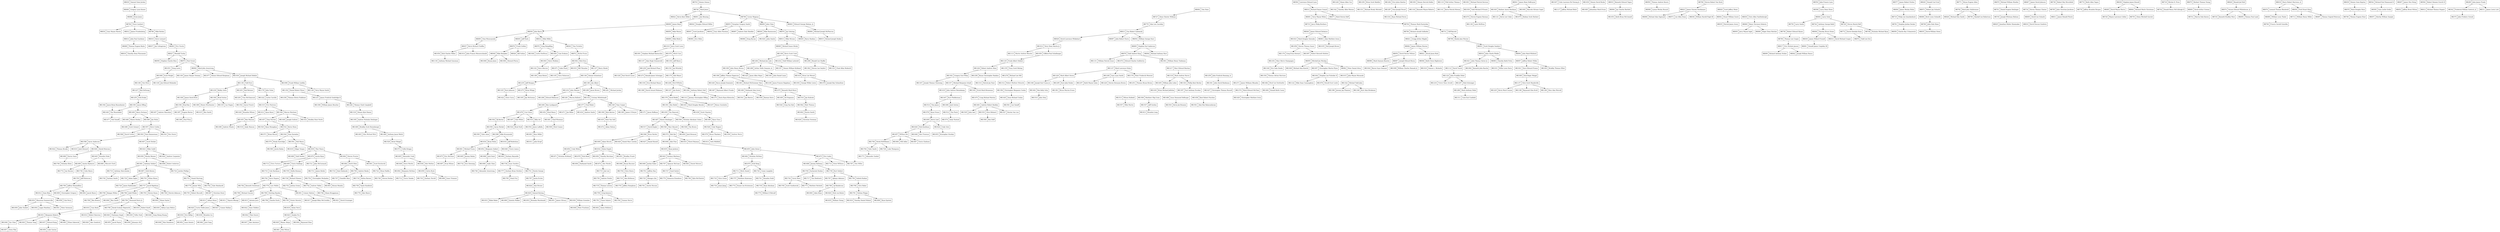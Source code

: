 digraph "Theta Kappa Zeta Family Tree" {
  /* Any edges that are invisible are not actual big little pairs, they're just there to organize the tree */
  node [shape=record]
  tk1863 [label="&Theta;&Kappa;1863|Ethan Zakowski"]
  tk1862 [label="&Theta;&Kappa;1862|Josh Yang"]
  tk1861 [label="&Theta;&Kappa;1861|Ben Wilson"]
  tk1860 [label="&Theta;&Kappa;1860|Quentin Walker"]
  tk1859 [label="&Theta;&Kappa;1859|John Tackett"]
  tk1858 [label="&Theta;&Kappa;1858|Jitmanyu SK"]
  tk1857 [label="&Theta;&Kappa;1857|Owen Pike"]
  tk1856 [label="&Theta;&Kappa;1856|Cole Perry"]
  tk1855 [label="&Theta;&Kappa;1855|Jacob Payne"]
  tk1854 [label="&Theta;&Kappa;1854|Logan Manthey"]
  tk1853 [label="&Theta;&Kappa;1853|Brendan Macdonald"]
  tk1852 [label="&Theta;&Kappa;1852|Isaac Koontz"]
  tk1851 [label="&Theta;&Kappa;1851|James Glivary"]
  tk1850 [label="&Theta;&Kappa;1850|Luke Gaston"]
  tk1849 [label="&Theta;&Kappa;1849|Peter Frachioni"]
  tk1848 [label="&Theta;&Kappa;1848|Max Danielson"]
  tk1847 [label="&Theta;&Kappa;1847|Alex Anisimov"]
  tk1846 [label="&Theta;&Kappa;1846|Zac Cline"] tk1846 -> tk1857
  tk1845 [label="&Theta;&Kappa;1845|Manav Ahuja"] tk1845 -> tk1861
  tk1844 [label="&Theta;&Kappa;1844|Raymond Zhao"]
  tk1843 [label="&Theta;&Kappa;1843|Thomas Yang"]
  tk1842 [label="&Theta;&Kappa;1842|Theo Souris"] tk1842 -> tk1847
  tk1841 [label="&Theta;&Kappa;1841|Peter Sorenson"]
  tk1840 [label="&Theta;&Kappa;1840|Chaitanya Singh"] tk1840 -> tk1858, tk1855
  tk1839 [label="&Theta;&Kappa;1839|Vidhu Naik"]
  tk1838 [label="&Theta;&Kappa;1838|Brandon Liu"] tk1838 -> tk1862
  tk1837 [label="&Theta;&Kappa;1837|Edward Kang"] tk1837 -> tk1850
  tk1836 [label="&Theta;&Kappa;1836|William Greenlee"] tk1836 -> tk1849
  tk1835 [label="&Theta;&Kappa;1835|William Chong"]
  tk1834 [label="&Theta;&Kappa;1834|Eric Billips"] tk1834 -> tk1848, tk1852
  tk1833 [label="&Theta;&Kappa;1833|Blake Baker"]
  tk1832 [label="&Theta;&Kappa;1832|Macartan Summerville"] tk1832 -> tk1841, tk1859, tk1854
  tk1831 [label="&Theta;&Kappa;1831|Benjamin Roberts"] tk1831 -> tk1837, tk1843, tk1846, tk1863
  tk1830 [label="&Theta;&Kappa;1830|Aditya Laya Mehra"]
  tk1829 [label="&Theta;&Kappa;1829|Samuel Kowing"] tk1829 -> tk1833, tk1836, tk1851, tk1853, tk1860
  tk1828 [label="&Theta;&Kappa;1828|Song Sheng Huang"]
  tk1827 [label="&Theta;&Kappa;1827|Connor Hallam"] 
  tk1826 [label="&Theta;&Kappa;1826|Alec Goodrich"] 
  tk1825 [label="&Theta;&Kappa;1825|Curtis Noble Jones"] tk1825 -> tk1834, tk1838
  tk1824 [label="&Theta;&Kappa;1824|Alan Bruner"] tk1824 -> tk1829
  tk1823 [label="&Theta;&Kappa;1823|Anakin Fry"] tk1823 -> tk1844, tk1845
  tk1822 [label="&Theta;&Kappa;1822|Sean Childers"] tk1822 -> tk1842
  tk1821 [label="&Theta;&Kappa;1821|David Gruninger"]
  tk1820 [label="&Theta;&Kappa;1820|Nick von Bulow"] tk1820 -> tk1835
  tk1819 [label="&Theta;&Kappa;1819|Dylan Verst"] tk1819 -> tk1823
  tk1818 [label="&Theta;&Kappa;1818|Timothy Daniel Pollack"]
  tk1817 [label="&Theta;&Kappa;1817|Joseph Riley McCrocklin"]
  tk1816 [label="&Theta;&Kappa;1816|Robert Kreft"] tk1816 -> tk1828
  tk1815 [label="&Theta;&Kappa;1815|Antonio Juric"] tk1815 -> tk1822
  tk1814 [label="&Theta;&Kappa;1814|Robert Hairston"] tk1814 -> tk1826
  tk1813 [label="&Theta;&Kappa;1813|Aditya Desai"] tk1813 -> tk1825, tk1827
  tk1812 [label="&Theta;&Kappa;1812|Zane Blair"] tk1812 -> tk1832, tk1856
  tk1811 [label="&Theta;&Kappa;1811|Tejaswi Bhangi"]
  tk1810 [label="&Theta;&Kappa;1810|Cory Reck"] tk1810 -> tk1831, tk1814
  tk1809 [label="&Theta;&Kappa;1809|Christopher Gregory"]
  tk1808 [label="&Theta;&Kappa;1808|Ryan Epstein"] tk1808 -> tk1831 [style=dotted; constraint=false; splines=true]
  tk1807 [label="&Theta;&Kappa;1807|Christian Stout"] tk1807 -> tk1813
  tk1806 [label="&Theta;&Kappa;1806|Ben Smith"]
  tk1805 [label="&Theta;&Kappa;1805|Shane Saylor"] tk1805 -> tk1830
  tk1804 [label="&Theta;&Kappa;1804|Jacob Myers"]
  tk1803 [label="&Theta;&Kappa;1803|Brison Mondry"]
  tk1802 [label="&Theta;&Kappa;1802|Quinn McKown"]
  tk1801 [label="&Theta;&Kappa;1801|Connor Mattox"] tk1801 -> tk1817, tk1821
  tk1800 [label="&Theta;&Kappa;1800|Aden Khan"]
  tk1799 [label="&Theta;&Kappa;1799|Derek Graham Hepworth"] tk1799 -> tk1839, tk1840
  tk1798 [label="&Theta;&Kappa;1798|Michael Gassen"] tk1798 -> tk1811
  tk1797 [label="&Theta;&Kappa;1797|Justin Eccles"] tk1797 -> tk1824
  tk1796 [label="&Theta;&Kappa;1796|Charles Earle"]
  tk1795 [label="&Theta;&Kappa;1795|Foster Horwitz"] tk1795 -> tk1819
  tk1794 [label="&Theta;&Kappa;1794|Desmond Davis Jr."] tk1794 -> tk1799, tk1810, tk1816
  tk1793 [label="&Theta;&Kappa;1793|Robert Buccelli"]
  tk1792 [label="&Theta;&Kappa;1792|Tyler Reinhardt"]
  tk1791 [label="&Theta;&Kappa;1791|Nathan Phipps"] tk1791 -> tk1808, tk1818
  tk1790 [label="&Theta;&Kappa;1790|Jeffrey Himmelblau"] tk1790 -> tk1804, tk1809, tk1812
  tk1789 [label="&Theta;&Kappa;1789|AJ Henderson"] tk1789 -> tk1800, tk1820
  tk1788 [label="&Theta;&Kappa;1788|Sterling Hayden"] tk1788 -> tk1795, tk1796, tk1815
  tk1787 [label="&Theta;&Kappa;1787|Tom Miller"]
  tk1786 [label="&Theta;&Kappa;1786|Jedd Wilder"] tk1786 -> tk1806, tk1794
  tk1785 [label="&Theta;&Kappa;1785|Noah Friz"]
  tk1784 [label="&Theta;&Kappa;1784|Gunnar Horve"]
  tk1783 [label="&Theta;&Kappa;1783|Steven Daum"] tk1783 -> tk1805
  tk1782 [label="&Theta;&Kappa;1782|Kenneth Sweetnam"]
  tk1781 [label="&Theta;&Kappa;1781|Chase Salyers"] tk1781 -> tk1802
  tk1780 [label="&Theta;&Kappa;1780|Chris Baker"] tk1780 -> tk1791
  tk1779 [label="&Theta;&Kappa;1779|Jenner Wile"] tk1779 -> tk1793, tk1807
  tk1778 [label="&Theta;&Kappa;1778|Lars Wallin"] tk1778 -> tk1788, tk1798, tk1801
  tk1777 [label="&Theta;&Kappa;1777|Zachary Brian Stichter"] tk1777 -> tk1785
  tk1776 [label="&Theta;&Kappa;1776|Alex Myers"]
  tk1775 [label="&Theta;&Kappa;1775|William D Metcalf"]
  tk1774 [label="&Theta;&Kappa;1774|Duane Lee Kristensen"]
  tk1773 [label="&Theta;&Kappa;1773|Matthew Herboth"]
  tk1772 [label="&Theta;&Kappa;1772|Ian Havens"]
  tk1771 [label="&Theta;&Kappa;1771|Alexander Goebel"]
  tk1770 [label="&Theta;&Kappa;1770|Kameron Eisenhour"]
  tk1769 [label="&Theta;&Kappa;1769|Ben Breece"]
  tk1768 [label="&Theta;&Kappa;1768|Patrick Atkinson"]
  tk1767 [label="&Theta;&Kappa;1767|Ajibayo Adeyeye"] tk1767 -> tk1789
  tk1766 [label="&Theta;&Kappa;1766|Keegan Wilbur"] tk1766 -> tk1769
  tk1765 [label="&Theta;&Kappa;1765|Scott Szatkowski"]
  tk1764 [label="&Theta;&Kappa;1764|Tyler Smith"] tk1764 -> tk1771
  tk1763 [label="&Theta;&Kappa;1763|Jeff Patterson"] tk1763 -> tk1790
  tk1762 [label="&Theta;&Kappa;1762|Davis Nygren"] tk1762 -> tk1778, tk1782
  tk1761 [label="&Theta;&Kappa;1761|Austin Niccum"]
  tk1760 [label="&Theta;&Kappa;1760|Kyle McClintick"]
  tk1759 [label="&Theta;&Kappa;1759|Greg Komora"] tk1759 -> tk1781, tk1784
  tk1758 [label="&Theta;&Kappa;1758|Taylor Knoblock"] tk1758 -> tk1776
  tk1757 [label="&Theta;&Kappa;1757|Matthew Knierman"] tk1757 -> tk1774
  tk1756 [label="&Theta;&Kappa;1756|Sailesh Kadam"] tk1756 -> tk1780
  tk1755 [label="&Theta;&Kappa;1755|Jeffery Humphrey"]
  tk1754 [label="&Theta;&Kappa;1754|Christopher Hockaden"] tk1754 -> tk1803
  tk1753 [label="&Theta;&Kappa;1753|Daniel Hartung"] tk1753 -> tk1779, tk1792
  tk1752 [label="&Theta;&Kappa;1752|Joshua Green"]
  tk1751 [label="&Theta;&Kappa;1751|Dustin George"] tk1751 -> tk1797
  tk1750 [label="&Theta;&Kappa;1750|Andrew Fowler"]
  tk1749 [label="&Theta;&Kappa;1749|Steven Doolan"]
  tk1748 [label="&Theta;&Kappa;1748|Shane Bruggeman"]
  tk1747 [label="&Theta;&Kappa;1747|Chandler Bass"]
  tk1746 [label="&Theta;&Kappa;1746|Alexander Armstrong"]
  tk1745 [label="&Theta;&Kappa;1745|Ryan Abraham"] tk1745 -> tk1775
  tk1744 [label="&Theta;&Kappa;1744|Gavin West"] tk1744 -> tk1765, tk1773
  tk1743 [label="&Theta;&Kappa;1743|Zachary Terrell"]
  tk1742 [label="&Theta;&Kappa;1742|Andrew Tebbe"] tk1742 -> tk1748
  tk1741 [label="&Theta;&Kappa;1741|Brandon Stahl"] tk1741 -> tk1745
  tk1740 [label="&Theta;&Kappa;1740|Zachary Smith"]
  tk1739 [label="&Theta;&Kappa;1739|Kurt Seibert"] tk1739 -> tk1756, tk1767
  tk1738 [label="&Theta;&Kappa;1738|Isaac Sanders"] tk1738 -> tk1751, tk1777
  tk1737 [label="&Theta;&Kappa;1737|Jacob Rigelman"] tk1737 -> tk1766, tk1768, tk1783, tk1786
  tk1736 [label="&Theta;&Kappa;1736|Colin Myers"] tk1736 -> tk1763
  tk1735 [label="&Theta;&Kappa;1735|Thomas Lowrey"] tk1735 -> tk1759
  tk1734 [label="&Theta;&Kappa;1734|Junyi Jiang"]
  tk1733 [label="&Theta;&Kappa;1733|Cole Hardman"] tk1733 -> tk1762
  tk1732 [label="&Theta;&Kappa;1732|Eric Downing"]
  tk1731 [label="&Theta;&Kappa;1731|James Butler"] tk1731 -> tk1754
  tk1730 [label="&Theta;&Kappa;1730|Adam Zigler"]
  tk1729 [label="&Theta;&Kappa;1729|Luke Thompson"]
  tk1728 [label="&Theta;&Kappa;1728|Richard Shomer"] tk1728 -> tk1742, tk1752
  tk1727 [label="&Theta;&Kappa;1727|Sunil Satish"] tk1727 -> tk1760, tk1770
  tk1726 [label="&Theta;&Kappa;1726|James Rademaker"]
  tk1725 [label="&Theta;&Kappa;1725|Zhengyu Qin"] tk1725 -> tk1761
  tk1724 [label="&Theta;&Kappa;1724|Jordon Phillips"] tk1724 -> tk1753
  tk1723 [label="&Theta;&Kappa;1723|Dale Pedzinski"]
  tk1722 [label="&Theta;&Kappa;1722|Brian Padilla"] tk1722 -> tk1749
  tk1721 [label="&Theta;&Kappa;1721|John McCormack"] tk1721 -> tk1731
  tk1720 [label="&Theta;&Kappa;1720|Casey Langdale"] tk1720 -> tk1741
  tk1719 [label="&Theta;&Kappa;1719|Alex Kittleson"] tk1719 -> tk1735, tk1755
  tk1718 [label="&Theta;&Kappa;1718|Chris Green"] tk1718 -> tk1734
  tk1717 [label="&Theta;&Kappa;1717|Tim Diedriech"]
  tk1716 [label="&Theta;&Kappa;1716|Dalton Barnes"] tk1716 -> tk1758
  tk1715 [label="&Theta;&Kappa;1715|Joe Lee"] tk1715 -> tk1750
  tk1714 [label="&Theta;&Kappa;1714|Drew Williams"]
  tk1713 [label="&Theta;&Kappa;1713|Chris Turturo"]
  tk1712 [label="&Theta;&Kappa;1712|Travis Tanaka"]
  tk1711 [label="&Theta;&Kappa;1711|Brett Sneed"] tk1711 -> tk1718, tk1757
  tk1710 [label="&Theta;&Kappa;1710|Anthony Shevchenko"] tk1710 -> tk1740
  tk1709 [label="&Theta;&Kappa;1709|Andrew Reedy"] tk1709 -> tk1716, tk1747
  tk1708 [label="&Theta;&Kappa;1708|Derek McWilliams"] tk1708 -> tk1729, tk1764
  tk1707 [label="&Theta;&Kappa;1707|Spencer McCune"] tk1707 -> tk1727
  tk1706 [label="&Theta;&Kappa;1706|Nicholas Klein"]
  tk1705 [label="&Theta;&Kappa;1705|Dyllin Kinman"] tk1705 -> tk1728
  tk1704 [label="&Theta;&Kappa;1704|Chris Hoorn"] tk1704 -> tk1719
  tk1703 [label="&Theta;&Kappa;1703|Ethan Hixon"] tk1703 -> tk1726, tk1737
  /*tk1702 [label="&Theta;&Kappa;1702|Ethan Harmon"]*/ /*GUESSED*/
  tk1701 [label="&Theta;&Kappa;1701|Jeffrey Han"] tk1701 -> tk1725
  tk1700 [label="&Theta;&Kappa;1700|Zachariah Dunbar"] tk1700 -> tk1744, tk1717
  tk1699 [label="&Theta;&Kappa;1699|Andy Chen"] tk1699 -> tk1746
  tk1698 [label="&Theta;&Kappa;1698|Robert Anderton"]
  tk1697 [label="&Theta;&Kappa;1697|Evan Wilson"]
  tk1696 [label="&Theta;&Kappa;1696|Isaac Trimmer"]
  tk1695 [label="&Theta;&Kappa;1695|Travis Stallings"] tk1695 -> tk1705, tk1733
  tk1694 [label="&Theta;&Kappa;1694|Nathaniel Smith"]
  tk1693 [label="&Theta;&Kappa;1693|Zachary Reynolds"] tk1693 -> tk1738
  tk1692 [label="&Theta;&Kappa;1692|Benjamin McNees"] tk1692 -> tk1712
  tk1691 [label="&Theta;&Kappa;1691|Scott Kucharski"] tk1691 -> tk1722
  tk1690 [label="&Theta;&Kappa;1690|Austin Hayhurst"] tk1690 -> tk1736, tk1772
  tk1689 [label="&Theta;&Kappa;1689|Todd Deskin"]
  tk1688 [label="&Theta;&Kappa;1688|Jeremy Bultema"] tk1688 -> tk1700, tk1739
  tk1687 [label="&Theta;&Kappa;1687|Seth Bowen"] tk1687 -> tk1703, tk1730
  /*tk1686 [label="&Theta;&Kappa;1686|Andrew Beadles"]*/ /*GUESSED*/
  tk1685 [label="&Theta;&Kappa;1685|Jeremy Bailey"] tk1685 -> tk1732
  tk1684 [label="&Theta;&Kappa;1684|Will Adler"]
  tk1683 [label="&Theta;&Kappa;1683|Daniel Skinner"]
  tk1682 [label="&Theta;&Kappa;1682|Derik Sikes"] tk1682 -> tk1709, tk1723
  tk1681 [label="&Theta;&Kappa;1681|Anthony Seibert"] tk1681 -> tk1687, tk1710, tk1724
  tk1680 [label="&Theta;&Kappa;1680|Darius Samz"] tk1680 -> tk1706
  tk1679 [label="&Theta;&Kappa;1679|Austin Ryan"] tk1679 -> tk1713, tk1695, tk1721
  tk1678 [label="&Theta;&Kappa;1678|Nick Reed"] tk1678 -> tk1694
  /*tk1677 [label="&Theta;&Kappa;1677|"]*/
  /*tk1676 [label="&Theta;&Kappa;1676|"]*/
  tk1675 [label="&Theta;&Kappa;1675|Eric McClure"] tk1675 -> tk1697
  tk1674 [label="&Theta;&Kappa;1674|Alec Manke"] tk1674 -> tk1715
  tk1673 [label="&Theta;&Kappa;1673|Eric Liobis"] tk1673 -> tk1688, tk1714, tk1787
  /*tk1672 [label="&Theta;&Kappa;1672|Timothy Lane"]*/
  tk1671 [label="&Theta;&Kappa;1671|Nicholas Kirkland"]
  tk1670 [label="&Theta;&Kappa;1670|Erik Hoeg"] tk1670 -> tk1711, tk1720
  tk1669 [label="&Theta;&Kappa;1669|Jordan Eaker"] tk1669 -> tk1701
  tk1668 [label="&Theta;&Kappa;1668|Josh Dash"] tk1668 -> tk1699
  tk1667 [label="&Theta;&Kappa;1667|Travis Clarkson"]
  tk1666 [label="&Theta;&Kappa;1666|Bryan Buccieri"] tk1666 -> tk1704
  /*tk1665 [label="&Theta;&Kappa;1665|"]*/
  tk1664 [label="&Theta;&Kappa;1664|Steven Proctor"] tk1664 -> tk1682, tk1691
  /*tk1663 [label="&Theta;&Kappa;1663|"]*/
  tk1662 [label="&Theta;&Kappa;1662|Nicholas McNees"] tk1662 -> tk1670
  tk1661 [label="&Theta;&Kappa;1661|Michael Fuson"] tk1661 -> tk1675, tk1685
  tk1660 [label="&Theta;&Kappa;1660|Wescott Clark"]
  tk1659 [label="&Theta;&Kappa;1659|Calvin Bush"] tk1659 -> tk1696, tk1743
  tk1658 [label="&Theta;&Kappa;1658|Timothy Burcham"] tk1658 -> tk1674
  tk1657 [label="&Theta;&Kappa;1657|William Bro"] tk1657 -> tk1708, tk1667, tk1684
  tk1656 [label="&Theta;&Kappa;1656|Wesley Benner"] tk1656 -> tk1681, tk1698
  tk1655 [label="&Theta;&Kappa;1655|John Zeiser"] tk1655 -> tk1662, tk1673
  tk1654 [label="&Theta;&Kappa;1654|Cody White"] tk1654 -> tk1671
  tk1653 [label="&Theta;&Kappa;1653|Kristopher Stuckey"]
  tk1652 [label="&Theta;&Kappa;1652|Benjamin Seibert"] tk1652 -> tk1668, tk1693
  tk1651 [label="&Theta;&Kappa;1651|Bradley Pruett"] tk1651 -> tk1666
  /*tk1650 [label="&Theta;&Kappa;1650|Michael Mast"]*/
  tk1649 [label="&Theta;&Kappa;1649|Steve Mardis"] tk1649 -> tk1692
  tk1648 [label="&Theta;&Kappa;1648|Travis Lemco"]
  /*tk1647 [label="&Theta;&Kappa;1647|"]*/ /* GUESS Anthony Klee */
  tk1646 [label="&Theta;&Kappa;1646|Alex Freeman"]
  tk1645 [label="&Theta;&Kappa;1645|Brandon Duke"] tk1645 -> tk1690, tk1660
  tk1644 [label="&Theta;&Kappa;1644|Andrew Carpenter"]
  tk1643 [label="&Theta;&Kappa;1643|Zachary Bierhaus"] tk1643 -> tk1669, tk1683, tk1707
  /*tk1642 [label="&Theta;&Kappa;1642|"]*/ /* GUESS Justin Larson */
  /*tk1641 [label="&Theta;&Kappa;1641|"]*/ /* GUESS Leyland Robinson */
  tk1640 [label="&Theta;&Kappa;1640|Derek Petersen"] tk1640 -> tk1645, tk1680
  tk1639 [label="&Theta;&Kappa;1639|Thor Nearn"] tk1639 -> tk1689, tk1664, tk1679
  /*tk1638 [label="&Theta;&Kappa;1638|John Aaron Murray"]*/
  /*tk1637 [label="&Theta;&Kappa;1637|Berell McClellan"]*/
  tk1636 [label="&Theta;&Kappa;1636|Alex Mahlan"] tk1636 -> tk1659
  tk1635 [label="&Theta;&Kappa;1635|Ryan Jackson"] tk1635 -> tk1643
  tk1634 [label="&Theta;&Kappa;1634|Brian Hicks"] tk1634 -> tk1652, tk1661
  tk1633 [label="&Theta;&Kappa;1633|Flavel Heyman"] tk1633 -> tk1655
  tk1632 [label="&Theta;&Kappa;1632|Dylan Engels"] tk1632 -> tk1651, tk1658, tk1678
  /*tk1631 [label="&Theta;&Kappa;1631|Trevor Akers"]*/
  /*tk1630 [label="&Theta;&Kappa;1630|Ronald Wuerdeman"]*/
  tk1629 [label="&Theta;&Kappa;1629|Christian Sweeney"]
  tk1628 [label="&Theta;&Kappa;1628|Daniel Marc Liechty"]
  tk1627 [label="&Theta;&Kappa;1627|Daniel Kinsell"]
  tk1626 [label="&Theta;&Kappa;1626|Nick Kaufman"] tk1626 -> tk1646, tk1657
  /*tk1625 [label="&Theta;&Kappa;1625|"]*/
  tk1624 [label="&Theta;&Kappa;1624|Cody Getz"] tk1624 -> tk1653
  tk1623 [label="&Theta;&Kappa;1623|Mike Cahill"] tk1623 -> tk1644, tk1656
  tk1622 [label="&Theta;&Kappa;1622|Thomas Brooks"]
  /*tk1621 [label="&Theta;&Kappa;1621|Austin Matt"]*/
  /*tk1620 [label="&Theta;&Kappa;1620|Anthony Varner"]*/
  tk1619 [label="&Theta;&Kappa;1619|Edgar Vargas"]
  /*tk1618 [label="&Theta;&Kappa;1618|"]*/
  /*tk1617 [label="&Theta;&Kappa;1617|Adam Sollman"]*/
  tk1616 [label="&Theta;&Kappa;1616|Jeff Rubitshun"] tk1616 -> tk1648
  /*tk1615 [label="&Theta;&Kappa;1615|"]*/ /* GUESS Dan Pechacek */
  tk1614 [label="&Theta;&Kappa;1614|Seth Mihlfeld"]
  tk1613 [label="&Theta;&Kappa;1613|Brandon Long"]
  /*tk1612 [label="&Theta;&Kappa;1612|Kyle Kustra"]*/
  tk1611 [label="&Theta;&Kappa;1611|John Kropf"]
  tk1610 [label="&Theta;&Kappa;1610|Josh Howard"]
  tk1609 [label="&Theta;&Kappa;1609|Adam Hirsch"] tk1609 -> tk1632, tk1654
  tk1608 [label="&Theta;&Kappa;1608|Alex Fine"] tk1608 -> tk1635
  tk1607 [label="&Theta;&Kappa;1607|Scott Decker"] tk1607 -> tk1623
  /*tk1606 [label="&Theta;&Kappa;1606|Keith Cooper"]*/
  tk1605 [label="&Theta;&Kappa;1605|Alexander Cook"] tk1605 -> tk1636, tk1649
  tk1604 [label="&Theta;&Kappa;1604|Josh Bronson"]
  /*tk1603 [label="&Theta;&Kappa;1603|Joseph Aubin"]*/
  tk1602 [label="&Theta;&Kappa;1602|Dustin Smith"] tk1602 -> tk1629
  tk1601 [label="&Theta;&Kappa;1601|Ross Miller"] tk1601 -> tk1611
  tk1600 [label="&Theta;&Kappa;1600|Kevin Lind"] tk1600 -> tk1624, tk1626
  /*tk1599 [label="&Theta;&Kappa;1599|"]*/
  tk1598 [label="&Theta;&Kappa;1598|Aaron Anderson"] tk1598 -> tk1610, tk1640, tk1622
  /*tk1597 [label="&Theta;&Kappa;1597|"]*/
  /*tk1596 [label="&Theta;&Kappa;1596|"]*/
  /*tk1595 [label="&Theta;&Kappa;1595|"]*/
  /*tk1594 [label="&Theta;&Kappa;1594|"]*/
  /*tk1593 [label="&Theta;&Kappa;1593|"]*/
  /*tk1592 [label="&Theta;&Kappa;1592|"]*/
  tk1591 [label="&Theta;&Kappa;1591|Neil Myers"] tk1591 -> tk1619, tk1639
  /*tk1590 [label="&Theta;&Kappa;1590|"]*/
  /*tk1589 [label="&Theta;&Kappa;1589|"]*/
  tk1588 [label="&Theta;&Kappa;1588|Mike Kruszynski"] tk1588 -> tk1634, tk1616
  /*tk1587 [label="&Theta;&Kappa;1587|Craig Kedrowski"]*/
  /*tk1586 [label="&Theta;&Kappa;1586|"]*/
  tk1585 [label="&Theta;&Kappa;1585|Ben Hoff"]
  /*tk1584 [label="&Theta;&Kappa;1584|"]*/
  /*tk1583 [label="&Theta;&Kappa;1583|Gabe Golcher"]*/
  /*tk1582 [label="&Theta;&Kappa;1582|"]*/
  /*tk1581 [label="&Theta;&Kappa;1581|"]*/
  tk1580 [label="&Theta;&Kappa;1580|Justin Bailey"]
  tk1579 [label="&Theta;&Kappa;1579|Bruce Thackery"] tk1579 -> tk1614
  /*tk1578 [label="&Theta;&Kappa;1578|"]*/
  /*tk1577 [label="&Theta;&Kappa;1577|"]*/
  tk1576 [label="&Theta;&Kappa;1576|Ryan Prince"] tk1576 -> tk1600
  /*tk1575 [label="&Theta;&Kappa;1575|"]*/
  tk1574 [label="&Theta;&Kappa;1574|Andy Nuetzel"]
  tk1573 [label="&Theta;&Kappa;1573|Collin Krepps"] tk1573 -> tk1605
  tk1572 [label="&Theta;&Kappa;1572|Bob Iles"] tk1572 -> tk1608, tk1633
  tk1571 [label="&Theta;&Kappa;1571|Brian Hirsch"]
  tk1570 [label="&Theta;&Kappa;1570|Brady Eastridge"] tk1570 -> tk1580
  /*tk1569 [label="&Theta;&Kappa;1569|"]*/
  tk1568 [label="&Theta;&Kappa;1568|David Corbin"]
  /*tk1567 [label="&Theta;&Kappa;1567|"]*/
  tk1566 [label="&Theta;&Kappa;1566|Brian Barker"] tk1566 -> tk1609, tk1627, tk1628
  tk1565 [label="&Theta;&Kappa;1565|Tyler Aune"]
  /*tk1564 [label="&Theta;&Kappa;1564|"]*/
  tk1563 [label="&Theta;&Kappa;1563|Paul Zimmerman"] tk1563 -> tk1598, tk1607
  tk1562 [label="&Theta;&Kappa;1562|Matt Thomas"] tk1562 -> tk1602
  tk1561 [label="&Theta;&Kappa;1561|Lex Seneff"]
  /*tk1560 [label="&Theta;&Kappa;1560|Brandon Mullen"]*/
  tk1559 [label="&Theta;&Kappa;1559|Andrew Morin"]
  tk1558 [label="&Theta;&Kappa;1558|Aaron Merkel"] tk1558 -> tk1565, tk1588
  tk1557 [label="&Theta;&Kappa;1557|Mike Martin"]
  /*tk1556 [label="&Theta;&Kappa;1556|Roger Lovelady"]*/
  /*tk1555 [label="&Theta;&Kappa;1555|Stephen Lauria"]*/
  tk1554 [label="&Theta;&Kappa;1554|Jason LaBella"] tk1554 -> tk1601
  /*tk1553 [label="&Theta;&Kappa;1553|Brian Klimaszewski"]*/
  /*tk1552 [label="&Theta;&Kappa;1552|Vijay Kaul"]*/
  /*tk1551 [label="&Theta;&Kappa;1551|Tyler Hougland"]*/
  /*tk1550 [label="&Theta;&Kappa;1550|Steve Dodson"]*/
  tk1549 [label="&Theta;&Kappa;1549|Keenan Davis"]
  tk1548 [label="&Theta;&Kappa;1548|Tim Brown"]
  /*tk1547 [label="&Theta;&Kappa;1547|Brandon Boys"]*/
  tk1546 [label="&Theta;&Kappa;1546|Marc Bassett"] tk1546 -> tk1572, tk1604
  tk1545 [label="&Theta;&Kappa;1545|John Amt"]
  tk1544 [label="&Theta;&Kappa;1544|Stan Zaremba"] tk1544 -> tk1570, tk1591
  tk1543 [label="&Theta;&Kappa;1543|Ron Stanis"]
  /*tk1542 [label="&Theta;&Kappa;1542|Adam Sekela"]*/
  tk1541 [label="&Theta;&Kappa;1541|Jon Reeves"]
  /*tk1540 [label="&Theta;&Kappa;1540|Keith Huster"]*/
  /*tk1539 [label="&Theta;&Kappa;1539|Jim Howard"]*/
  /*tk1538 [label="&Theta;&Kappa;1538|Paul Gross"]*/
  tk1537 [label="&Theta;&Kappa;1537|Jeff Gordon"] tk1537 -> tk1613
  /*tk1536 [label="&Theta;&Kappa;1536|Matt Domoradzki"]*/
  tk1535 [label="&Theta;&Kappa;1535|Chris Bohnert"] tk1535 -> tk1585
  /*tk1534 [label="&Theta;&Kappa;1534|Steve Beccia"]*/
  tk1533 [label="&Theta;&Kappa;1533|Billy Art"] tk1533 -> tk1554
  tk1532 [label="&Theta;&Kappa;1532|Kevin Olsen"] tk1532 -> tk1544, tk1571
  /*tk1531 [label="&Theta;&Kappa;1531|Jeff Iten"]*/
  /*tk1530 [label="&Theta;&Kappa;1530|David Whitman"]*/
  tk1529 [label="&Theta;&Kappa;1529|Brent Weigel"] tk1529 -> tk1573
  tk1528 [label="&Theta;&Kappa;1528|Cody Wagner"] tk1528 -> tk1559, tk1579
  tk1527 [label="&Theta;&Kappa;1527|Ruston Van Lue"]
  tk1526 [label="&Theta;&Kappa;1526|Greg Van Dyk"]
  /*tk1525 [label="&Theta;&Kappa;1525|Caleb Tennis"]*/
  tk1524 [label="&Theta;&Kappa;1524|Brad Stull"]
  /*tk1523 [label="&Theta;&Kappa;1523|"]*/
  /*tk1522 [label="&Theta;&Kappa;1522|"]*/
  /*tk1521 [label="&Theta;&Kappa;1521|"]*/
  tk1520 [label="&Theta;&Kappa;1520|Ryan Monaghan"]
  tk1519 [label="&Theta;&Kappa;1519|Andy Maxson"]
  /*tk1518 [label="&Theta;&Kappa;1518|"]*/
  tk1517 [label="&Theta;&Kappa;1517|David Kugler"] tk1517 -> tk1566
  tk1516 [label="&Theta;&Kappa;1516|Jim Kubicek"] tk1516 -> tk1562
  /*tk1515 [label="&Theta;&Kappa;1515|Scott Joji"]*/
  tk1514 [label="&Theta;&Kappa;1514|Tim James"] tk1514 -> tk1576
  tk1513 [label="&Theta;&Kappa;1513|Wilson Hubbell"] tk1513 -> tk1557
  tk1512 [label="&Theta;&Kappa;1512|Tim Finch"] tk1512 -> tk1574
  /*tk1511 [label="&Theta;&Kappa;1511|"]*/
  tk1510 [label="&Theta;&Kappa;1510|John Doty"]
  tk1509 [label="&Theta;&Kappa;1509|Nick Cramer"]
  tk1508 [label="&Theta;&Kappa;1508|Matthew Olig Crain"] tk1508 -> tk1537
  tk1507 [label="&Theta;&Kappa;1507|Steve Corbin"] tk1507 -> tk1543, tk1563, tk1568
  tk1506 [label="&Theta;&Kappa;1506|Nicholas Abraham Cohen"] tk1506 -> tk1548
  /*tk1505 [label="&Theta;&Kappa;1505|Benjamin Charles Brunner"]*/
  /*tk1504 [label="&Theta;&Kappa;1504|Jay Kristoffer Brotz"]*/
  tk1503 [label="&Theta;&Kappa;1503|Kevin Joe Brannin"]
  tk1502 [label="&Theta;&Kappa;1502|RJ Barton"] tk1502 -> tk1558
  tk1501 [label="&Theta;&Kappa;1501|Alan Roy Balasundaram"]
  /*tk1500 [label="&Theta;&Kappa;1500|Chase Anderson"]*/
  /*tk1499 [label="&Theta;&Kappa;1499|"]*/
  tk1498 [label="&Theta;&Kappa;1498|Andrew Wlazlo"]
  tk1497 [label="&Theta;&Kappa;1497|Clint White"] tk1497 -> tk1524
  tk1496 [label="&Theta;&Kappa;1496|Josh Sutton"] tk1496 -> tk1512
  tk1495 [label="&Theta;&Kappa;1495|Ed Stapanon"] tk1495 -> tk1526
  /*tk1494 [label="&Theta;&Kappa;1494|Christopher Charles Schantz"]*/
  tk1493 [label="&Theta;&Kappa;1493|Glen Michael Ritzi"]
  /*tk1492 [label="&Theta;&Kappa;1492|John William Meyer III"]*/
  /*tk1491 [label="&Theta;&Kappa;1491|Eric Michael Kleen"]*/
  tk1490 [label="&Theta;&Kappa;1490|Nathaniel Alan Irwin"] tk1490 -> tk1541, tk1549
  tk1489 [label="&Theta;&Kappa;1489|Jim Hicks"] tk1489 -> tk1507
  tk1488 [label="&Theta;&Kappa;1488|Scott Grenert"]
  tk1487 [label="&Theta;&Kappa;1487|Shawn Denlinger"] tk1487 -> tk1517, tk1546
  tk1486 [label="&Theta;&Kappa;1486|Issac Desmond DeBurger"] tk1486 -> tk1503
  tk1485 [label="&Theta;&Kappa;1485|Ryan Claus"] tk1485 -> tk1528
  tk1484 [label="&Theta;&Kappa;1484|Donald Keith Casey"]
  tk1483 [label="&Theta;&Kappa;1483|Andrew Robert Barkley"] tk1483 -> tk1527, tk1535, tk1545
  tk1482 [label="&Theta;&Kappa;1482|Brad Lee Zenthoefer"] tk1482 -> tk1484
  tk1481 [label="&Theta;&Kappa;1481|Chad Wiseman"] tk1481 -> tk1509
  tk1480 [label="&Theta;&Kappa;1480|Anthony Jason Welch"] tk1480 -> tk1529
  /*tk1479 [label="&Theta;&Kappa;1479|John David Trimble"]*/
  tk1478 [label="&Theta;&Kappa;1478|Curt Stutz"] tk1478 -> tk1497, tk1502, tk1533
  tk1477 [label="&Theta;&Kappa;1477|Neil Seneff"]
  tk1476 [label="&Theta;&Kappa;1476|Joseph Ray Schmeltzer"]
  tk1475 [label="&Theta;&Kappa;1475|Kenneth Mark Rossi"] tk1475 -> tk1495, tk1516
  /*tk1474 [label="&Theta;&Kappa;1474|Koji Okamoto"]*/
  /*tk1473 [label="&Theta;&Kappa;1473|Matthe Jerome Niese"]*/
  tk1472 [label="&Theta;&Kappa;1472|Adam Nelson"]
  tk1471 [label="&Theta;&Kappa;1471|Joe Miller"]
  tk1470 [label="&Theta;&Kappa;1470|Craig Michael Martini"] tk1470 -> tk1483
  /*tk1469 [label="&Theta;&Kappa;1469|Nathan Alan Johanningsmeier"]*/
  /*tk1468 [label="&Theta;&Kappa;1468|Scott Donal Jank"]*/
  tk1467 [label="&Theta;&Kappa;1467|Raymond Albert Franko"]
  tk1466 [label="&Theta;&Kappa;1466|Shawn Dooley"] tk1466 -> tk1488
  /*tk1465 [label="&Theta;&Kappa;1465|Jarrod Marcum Dobson"]*/
  /*tk1464 [label="&Theta;&Kappa;1464|Micahel Reid Torosian"]*/
  tk1463 [label="&Theta;&Kappa;1463|Richard McSweeney Tate"] tk1463 -> tk1475, tk1490
  tk1462 [label="&Theta;&Kappa;1462|Ben Kelly Schy"] tk1462 -> tk1510
  /*tk1461 [label="&Theta;&Kappa;1461|Bryan Ross Rushing"]*/
  tk1460 [label="&Theta;&Kappa;1460|Bradley Scott Rosenberger"] tk1460 -> tk1480, tk1493
  /*tk1459 [label="&Theta;&Kappa;1459|Douglas Allen Pulskamp"]*/
  tk1458 [label="&Theta;&Kappa;1458|Kent Robert Paschen"] tk1458 -> tk1501
  tk1457 [label="&Theta;&Kappa;1457|Tony Parrish"] tk1457 -> tk1532, tk1520
  /*tk1456 [label="&Theta;&Kappa;1456|"]*/
  tk1455 [label="&Theta;&Kappa;1455|Ben Maxson"] tk1455 -> tk1498, tk1519
  tk1454 [label="&Theta;&Kappa;1454|George Wilber Lewis"]
  /*tk1453 [label="&Theta;&Kappa;1453|Michael Wade Humes"]*/
  tk1452 [label="&Theta;&Kappa;1452|Brad Henry"] tk1452 -> tk1481
  /*tk1451 [label="&Theta;&Kappa;1451|"]*/
  tk1450 [label="&Theta;&Kappa;1450|Tim Hancock"] tk1450 -> tk1487, tk1506
  tk1449 [label="&Theta;&Kappa;1449|Joseph Guthrie"]
  /*tk1448 [label="&Theta;&Kappa;1448|"]*/
  tk1447 [label="&Theta;&Kappa;1447|Kurt Fledderman"] tk1447 -> tk1496, tk1514
  /*tk1446 [label="&Theta;&Kappa;1446|Justin Tai Dodds"]*/
  tk1445 [label="&Theta;&Kappa;1445|Sean Michael Conley"] tk1445 -> tk1561
  /*tk1444 [label="&Theta;&Kappa;1444|Jesse Dean Comer"]*/
  tk1443 [label="&Theta;&Kappa;1443|Mark Douglas Bessler"]
  /*tk1442 [label="&Theta;&Kappa;1442|Peter Richard Allabaugh"]*/
  /*tk1441 [label="&Theta;&Kappa;1441|Andrew Joseph Zehnder"]*/
  tk1440 [label="&Theta;&Kappa;1440|Tim Wuestefeld"] tk1440 -> tk1477 /* LB Darrell Hardesty who has LB Deburger */
  /*tk1439 [label="&Theta;&Kappa;1439|Charlie Edward Ratz"]*/
  tk1438 [label="&Theta;&Kappa;1438|Jason Frances Rapplean"]
  tk1437 [label="&Theta;&Kappa;1437|Rimas Gozulaitis"]
  tk1436 [label="&Theta;&Kappa;1436|Scott Chasten"] tk1436 -> tk1485
  tk1435 [label="&Theta;&Kappa;1435|Nate Van Sell"] tk1435 -> tk1472
  tk1434 [label="&Theta;&Kappa;1434|Andrew Smith"]
  /*tk1433 [label="&Theta;&Kappa;1433|"]*/
  tk1432 [label="&Theta;&Kappa;1432|Bradley Hunt North"]
  /*tk1431 [label="&Theta;&Kappa;1431|Michael Jason Kratoska"]*/
  tk1430 [label="&Theta;&Kappa;1430|Brian Michael Jedlicka"] tk1430 -> tk1508, tk1513, tk1486, tk1458 [style="invis"]
  tk1429 [label="&Theta;&Kappa;1429|Christopher Matthew Irwin"]
  tk1428 [label="&Theta;&Kappa;1428|Rocco Joseph Dominick"] tk1428 -> tk1467
  tk1427 [label="&Theta;&Kappa;1427|Christopher Thomas Russell"]
  /*tk1426 [label="&Theta;&Kappa;1426|Anthony Paul Niese"]*/
  tk1425 [label="&Theta;&Kappa;1425|Jason Allen Major"]
  /*tk1424 [label="&Theta;&Kappa;1424|Brian M. Fentress"]*/
  /*tk1423 [label="&Theta;&Kappa;1423|Craig Thomas Donze"]*/
  tk1422 [label="&Theta;&Kappa;1422|Chris Curry"]
  /*tk1421 [label="&Theta;&Kappa;1421|"]*/
  tk1420 [label="&Theta;&Kappa;1420|Brandon Wilson"]
  tk1419 [label="&Theta;&Kappa;1419|Brian Lee Wessel"] tk1419 -> tk1454, tk1476
  /*tk1418 [label="&Theta;&Kappa;1418|Eric Lee Wathen"]*/
  /*tk1417 [label="&Theta;&Kappa;1417|Larry Wayne Tooley II"]*/
  /*tk1416 [label="&Theta;&Kappa;1416|John Bryndon Steele"]*/
  tk1415 [label="&Theta;&Kappa;1415|Ben Smith"]
  /*tk1414 [label="&Theta;&Kappa;1414|"]*/
  /*tk1413 [label="&Theta;&Kappa;1413|"]*/
  tk1412 [label="&Theta;&Kappa;1412|Ryan Rizzo"] tk1412 -> tk1455
  /*tk1411 [label="&Theta;&Kappa;1411|"]*/
  tk1410 [label="&Theta;&Kappa;1410|John Andrew Rennekamp"] tk1410 -> tk1447
  tk1409 [label="&Theta;&Kappa;1409|Barry Portman"] tk1409 -> tk1489, tk1466
  /*tk1408 [label="&Theta;&Kappa;1408|"]*/
  tk1407 [label="&Theta;&Kappa;1407|Andrew Maschino"]
  tk1406 [label="&Theta;&Kappa;1406|Ben Lyndgaard"] tk1406 -> tk1478, tk1452
  tk1405 [label="&Theta;&Kappa;1405|William John Leber"] tk1405 -> tk1430
  /*tk1404 [label="&Theta;&Kappa;1404|Michael Anthony Robert Kreiberg"]*/
  /*tk1403 [label="&Theta;&Kappa;1403|Theodore George Hulsman"]*/
  /*tk1402 [label="&Theta;&Kappa;1402|Todd Richard Hoaglund"]*/
  /*tk1401 [label="&Theta;&Kappa;1401|Rex Gordon Fuller"]*/
  /*tk1400 [label="&Theta;&Kappa;1400|Jonathan Keith Francis"]*/
  tk1399 [label="&Theta;&Kappa;1399|Paul Flory"]
  tk1398 [label="&Theta;&Kappa;1398|Jeremy Jay Flamion"]
  tk1397 [label="&Theta;&Kappa;1397|Earl Anthony Escobar"]
  tk1396 [label="&Theta;&Kappa;1396|Jeffery Thomas Epperson"] tk1396 -> tk1428, tk1438, tk1463
  tk1395 [label="&Theta;&Kappa;1395|Andrew Nicholas Denlinger"] tk1395 -> tk1460
  tk1394 [label="&Theta;&Kappa;1394|Christopher Benjamin Conley"] tk1394 -> tk1445
  /*tk1393 [label="&Theta;&Kappa;1393|Bradley Evan Comer"]*/
  tk1392 [label="&Theta;&Kappa;1392|Jason Brian Bunselmeier"] tk1392 -> tk1440 /* GUESSED by Kevin Brannin */
  tk1391 [label="&Theta;&Kappa;1391|Ken Bedel"] tk1391 -> tk1436, tk1450
  tk1390 [label="&Theta;&Kappa;1390|Kyle Bartow"] tk1390 -> tk1435
  tk1389 [label="&Theta;&Kappa;1389|Shawn Wischmeier"] tk1389 -> tk1415
  tk1388 [label="&Theta;&Kappa;1388|David Gerard Wahman"]
  tk1387 [label="&Theta;&Kappa;1387|Eugene Rector"] tk1387 -> tk1399
  /*tk1386 [label="&Theta;&Kappa;1386|"]*/
  tk1385 [label="&Theta;&Kappa;1385|James O'Dwyer"]
  tk1384 [label="&Theta;&Kappa;1384|Marcos Martinez"] tk1384 -> tk1457, tk1432, tk1449
  tk1383 [label="&Theta;&Kappa;1383|John Daniel Lazar"]
  /*tk1382 [label="&Theta;&Kappa;1382|Jeffery Lee Foale"]*/
  tk1381 [label="&Theta;&Kappa;1381|Bruce Warren Evans"]
  /*tk1380 [label="&Theta;&Kappa;1380|Justing Patrick Coakley"]*/
  /*tk1379 [label="&Theta;&Kappa;1379|Steven Michael Berg"]*/
  tk1378 [label="&Theta;&Kappa;1378|David Bedel"] tk1378 -> tk1391, tk1437, tk1443
  tk1377 [label="&Theta;&Kappa;1377|Chad Baker"] tk1377 -> tk1434, tk1471
  /*tk1376 [label="&Theta;&Kappa;1376|Joshua Aaron Trueblood"]*/
  /*tk1375 [label="&Theta;&Kappa;1375|Douglas William Payne"]*/
  tk1374 [label="&Theta;&Kappa;1374|Mark Edward McClain"] tk1374 -> tk1429
  tk1373 [label="&Theta;&Kappa;1373|Darin Ryan Klotzsche"]
  /*tk1372 [label="&Theta;&Kappa;1372|Andrew Russell Jones"]*/
  tk1371 [label="&Theta;&Kappa;1371|Jason Hoffman"]
  /*tk1370 [label="&Theta;&Kappa;1370|Brett Alan Wiltshire"]*/
  /*tk1369 [label="&Theta;&Kappa;1369|Matthew Paul Weir"]*/
  /*tk1368 [label="&Theta;&Kappa;1368|Kevin Michael Unger"]*/
  /*tk1367 [label="&Theta;&Kappa;1367|Michael Shawn Stewart"]*/
  /*tk1366 [label="&Theta;&Kappa;1366|Patrick Steven Sohaney"]*/
  /*tk1365 [label="&Theta;&Kappa;1365|David Michael Snyder"]*/
  /*tk1364 [label="&Theta;&Kappa;1364|Cory Allan Smith"]*/
  /*tk1363 [label="&Theta;&Kappa;1363|Michael Andrew Sherry"]*/
  tk1362 [label="&Theta;&Kappa;1362|Steven Lee Seyfert"]
  tk1361 [label="&Theta;&Kappa;1361|John David Riedeman"] tk1361 -> tk1427
  /*tk1360 [label="&Theta;&Kappa;1360|Daryl Lewis Peterson"]*/
  /*tk1359 [label="&Theta;&Kappa;1359|John William McBroom"]*/
  /*tk1358 [label="&Theta;&Kappa;1358|Daniel D'Andre LaBelle"]*/
  tk1357 [label="&Theta;&Kappa;1357|Dennis William Kirkland"] tk1357 -> tk1419
  tk1356 [label="&Theta;&Kappa;1356|Brad Key"] tk1356 -> tk1387, tk1407
  /*tk1355 [label="&Theta;&Kappa;1355|William Blackburn Howard"]*/
  tk1354 [label="&Theta;&Kappa;1354|Thomas Adrian Harrison"] tk1354 -> tk1482 [style="invis"]
  /*tk1353 [label="&Theta;&Kappa;1353|John Ciro Haraguchi"]*/
  tk1352 [label="&Theta;&Kappa;1352|Aaron French"] tk1352 -> tk1420
  /*tk1351 [label="&Theta;&Kappa;1351|"]*/
  tk1350 [label="&Theta;&Kappa;1350|Jason Effing"] tk1350 -> tk1409, tk1440
  tk1349 [label="&Theta;&Kappa;1349|Tony Cooper"] tk1349 -> tk1390, tk1385, tk1371
  tk1348 [label="&Theta;&Kappa;1348|Joseph Earl Coons Jr."] tk1348 -> tk1462 [style="invis"]
  tk1347 [label="&Theta;&Kappa;1347|Joseph Thomas Chowning"]
  tk1346 [label="&Theta;&Kappa;1346|Kurt Alan Brinkman"]
  tk1345 [label="&Theta;&Kappa;1345|Erick Mark Breneman"] tk1345 -> tk1470 [style="invis"] /* organizational edge */
  /*tk1344 [label="&Theta;&Kappa;1344|Mark Allen Bower"]*/
  tk1343 [label="&Theta;&Kappa;1343|Phillip Kent Becher"] tk1343 -> tk1397
  tk1342 [label="&Theta;&Kappa;1342|Timothy Allen Watson"]
  /*tk1341 [label="&Theta;&Kappa;1341|John Thomas Treager"]*/
  tk1340 [label="&Theta;&Kappa;1340|Eric Dale Steele"] tk1340 -> tk1354
  /*tk1339 [label="&Theta;&Kappa;1339|Mark Alan Sparks"]*/
  /*tk1338 [label="&Theta;&Kappa;1338|Michael Levi Seals"]*/
  tk1337 [label="&Theta;&Kappa;1337|Michael Benjamin Schall"] tk1337 -> tk1345, tk1410
  /*tk1336 [label="&Theta;&Kappa;1336|"]*/
  tk1335 [label="&Theta;&Kappa;1335|Les Nugen"]
  /*tk1334 [label="&Theta;&Kappa;1334|Christopher Alan Moore"]*/
  tk1333 [label="&Theta;&Kappa;1333|Chad Allan Modesitt"] /* LB Casey Irwin -- John "JB" Brown is giving me weird inconsistent info here */
  tk1332 [label="&Theta;&Kappa;1332|Cortney Mittelsteadt"] tk1332 -> tk1349, tk1377, tk1406
  tk1331 [label="&Theta;&Kappa;1331|Michael Brady Mitchell"]
  tk1330 [label="&Theta;&Kappa;1330|Erin Michael Meyer"] tk1330 -> tk1388
  tk1329 [label="&Theta;&Kappa;1329|Paul David Laune"]
  /*tk1328 [label="&Theta;&Kappa;1328|Kenneth Michael Labhart"]*/
  tk1327 [label="&Theta;&Kappa;1327|Jim Kuntz"] tk1327 -> tk1378
  /*tk1326 [label="&Theta;&Kappa;1326|"]*/
  tk1325 [label="&Theta;&Kappa;1325|Kurt Johnson"] tk1325 -> tk1422
  /*tk1324 [label="&Theta;&Kappa;1324|Jeff Duane Johnson"]*/
  /*tk1323 [label="&Theta;&Kappa;1323|Daniel Lawrence Janko"]*/
  tk1322 [label="&Theta;&Kappa;1322|Michael Todd Jahn"] tk1322 -> tk1346, tk1398
  /*tk1321 [label="&Theta;&Kappa;1321|Shannon Wayne Holmes"]*/
  /*tk1320 [label="&Theta;&Kappa;1320|Michael Alan Haskins"]*/
  tk1319 [label="&Theta;&Kappa;1319|Mark Andrew Harris"] tk1319 -> tk1343, tk1405
  tk1318 [label="&Theta;&Kappa;1318|Dennis Kyle Hamm"] tk1318 -> tk1395
  /*tk1317 [label="&Theta;&Kappa;1317|Donal Eugene Gower"]*/
  tk1316 [label="&Theta;&Kappa;1316|Ryan Michael Ferris"]
  tk1315 [label="&Theta;&Kappa;1315|Eric Fentress"] tk1315 -> tk1384, tk1412
  tk1314 [label="&Theta;&Kappa;1314|Patrick Jay Faist"]
  tk1313 [label="&Theta;&Kappa;1313|Jeremy Christopher Effing"]
  tk1312 [label="&Theta;&Kappa;1312|Robert Mathew Edwards"] tk1312 -> tk1394 /* LB Casey Irwin -- John "JB" Brown is giving me weird inconsistent info here */
  tk1311 [label="&Theta;&Kappa;1311|Cash Earl Canfield"]
  /*tk1310 [label="&Theta;&Kappa;1310|Chad Everett Brummett"]*/
  tk1309 [label="&Theta;&Kappa;1309|John Henry Brown"] tk1309 -> tk1396, tk1425
  tk1308 [label="&Theta;&Kappa;1308|James David Britt"] tk1308 -> tk1356
  /*tk1307 [label="&Theta;&Kappa;1307|William Sean Bowen"]*/
  tk1306 [label="&Theta;&Kappa;1306|William James Boucher"]
  tk1305 [label="&Theta;&Kappa;1305|Jim McGowan"]
  /*tk1304 [label="&Theta;&Kappa;1304|"]*/
  /*tk1303 [label="&Theta;&Kappa;1303|"]*/
  tk1302 [label="&Theta;&Kappa;1302|Gregory Scot Wiley"] tk1302 -> tk1337, tk1347
  /*tk1301 [label="&Theta;&Kappa;1301|"]*/
  tk1300 [label="&Theta;&Kappa;1300|Brad Sutton"] tk1300 -> tk1335, tk1389
  /*tk1299 [label="&Theta;&Kappa;1299|Steven Heath Sunberg"]*/
  tk1298 [label="&Theta;&Kappa;1298|Ronald Lee Shaffer"] tk1298 -> tk1333, tk1362
  /*tk1297 [label="&Theta;&Kappa;1297|Robert Clifton Rogers"]*/
  tk1296 [label="&Theta;&Kappa;1296|Edward Robinson"]
  tk1295 [label="&Theta;&Kappa;1295|Kurt John Parker"] tk1295 -> tk1381
  /*tk1294 [label="&Theta;&Kappa;1294|Michael Wayne Palmer"]*/
  tk1293 [label="&Theta;&Kappa;1293|Troy McClamroch"] tk1293 -> tk1352
  /*tk1292 [label="&Theta;&Kappa;1292|Stephen Eric Mattingly"]*/
  /*tk1291 [label="&Theta;&Kappa;1291|Todd James Lemon"]*/
  /*tk1290 [label="&Theta;&Kappa;1290|Michael Thomas Kerrick"]*/
  /*tk1289 [label="&Theta;&Kappa;1289|David Edward Huey"]*/
  tk1288 [label="&Theta;&Kappa;1288|Arthur Nello Giannini, Jr."] tk1288 -> tk1383
  tk1287 [label="&Theta;&Kappa;1287|Paul Joseph Fessel"] tk1287 -> tk1316 /* LB Jon McBroom */
  tk1286 [label="&Theta;&Kappa;1286|Mark Anthony Didat"] tk1286 -> tk1311
  /*tk1285 [label="&Theta;&Kappa;1285|Richard Allen Davis, Jr."]*/
  tk1284 [label="&Theta;&Kappa;1284|Anthony Robert Dall"] tk1284 -> tk1313, tk1373
  /*tk1283 [label="&Theta;&Kappa;1283|Richard James Comer, Jr."]*/
  tk1282 [label="&Theta;&Kappa;1282|Thomas Clark Campbell"] tk1282 -> tk1318
  tk1281 [label="&Theta;&Kappa;1281|Warren Bullock"]
  tk1280 [label="&Theta;&Kappa;1280|Jason Brown"]
  /*tk1279 [label="&Theta;&Kappa;1279|Robert James Arlt"]*/
  tk1278 [label="&Theta;&Kappa;1278|Michael Lee Hill"] tk1278 -> tk1312
  /*tk1277 [label="&Theta;&Kappa;1277|Aaron James Burghardt"]*/
  /*tk1276 [label="&Theta;&Kappa;1276|David John Will"]*/
  tk1275 [label="&Theta;&Kappa;1275|Brian Whipp"] tk1275 -> tk1305
  /*tk1274 [label="&Theta;&Kappa;1274|Andrew Keith Strin"]*/
  tk1273 [label="&Theta;&Kappa;1273|Ronald James Schwipps"] tk1273 -> tk1330
  /*tk1272 [label="&Theta;&Kappa;1272|Thomas Corey Schultz"]*/
  tk1271 [label="&Theta;&Kappa;1271|James Williams Rhoades"] tk1271 -> tk1374
  /*tk1270 [label="&Theta;&Kappa;1270|Anthony Edward Pullen"]*/
  /*tk1269 [label="&Theta;&Kappa;1269|Eric William Paul"]*/
  /*tk1268 [label="&Theta;&Kappa;1268|Gregory John Orschell"]*/
  /*tk1267 [label="&Theta;&Kappa;1267|Eric Ronald Meyer"]*/
  /*tk1266 [label="&Theta;&Kappa;1266|Norman Scott McKnight"]*/
  /*tk1265 [label="&Theta;&Kappa;1265|Steven Gregory Magruder"]*/
  tk1264 [label="&Theta;&Kappa;1264|Michael Jon Lehr"] tk1264 -> tk1288, tk1309, tk1357
  /*tk1263 [label="&Theta;&Kappa;1263|Daniel Anthony Krieg"]*/
  tk1262 [label="&Theta;&Kappa;1262|Eric Julius Koetter"] tk1262 -> tk1287 /* BB Bill Didelot */
  tk1261 [label="&Theta;&Kappa;1261|Michael Jordan"]
  /*tk1260 [label="&Theta;&Kappa;1260|Brian John Ingalls"]*/
  tk1259 [label="&Theta;&Kappa;1259|John Fredrick Henning, Jr."] tk1259 -> tk1361; tk1259 -> tk1271 [style="invis"]
  tk1258 [label="&Theta;&Kappa;1258|Bryan Christopher Hankins"] tk1258 -> tk1314
  tk1257 [label="&Theta;&Kappa;1257|Keith Wayne Galey"]
  tk1256 [label="&Theta;&Kappa;1256|Thomas Edwin Finkbiner"]
  tk1255 [label="&Theta;&Kappa;1255|Erik Drake"] tk1255 -> tk1350
  /*tk1254 [label="&Theta;&Kappa;1254|Chad Anthony Dieselberg"]*/
  /*tk1253 [label="&Theta;&Kappa;1253|Ralph LeRoy Coryea III"]*/
  tk1252 [label="&Theta;&Kappa;1252|Marc Herve Champagne"] tk1252 -> tk1340
  tk1251 [label="&Theta;&Kappa;1251|Thomas Bryan Brown"]
  tk1250 [label="&Theta;&Kappa;1250|Brian Scott Babillis"] tk1250 -> tk1331
  /*tk1249 [label="&Theta;&Kappa;1249|Andrew Charles Edwards"]*/
  tk1248 [label="&Theta;&Kappa;1248|Rick Wilhelm"] tk1248 -> tk1284, tk1327
  /*tk1247 [label="&Theta;&Kappa;1247|"]*/
  /*tk1246 [label="&Theta;&Kappa;1246|"]*/
  /*tk1245 [label="&Theta;&Kappa;1245|"]*/
  tk1244 [label="&Theta;&Kappa;1244|Robert Andrew Shea"] tk1244 -> tk1258, tk1302
  /*tk1243 [label="&Theta;&Kappa;1243|Derek Russel Sharp"]*/
  /*tk1242 [label="&Theta;&Kappa;1242|Reese Allen Scott"]*/
  /*tk1241 [label="&Theta;&Kappa;1241|Mark Joseph Schmelzer"]*/
  /*tk1240 [label="&Theta;&Kappa;1240|Gary Lee Ruston"]*/
  /*tk1239 [label="&Theta;&Kappa;1239|Douglas John Rosenberger"]*/
  tk1238 [label="&Theta;&Kappa;1238|Joel Richard Plaas"] tk1238 -> tk1273, tk1329
  /*tk1237 [label="&Theta;&Kappa;1237|Chris Steven Peak"]*/
  /*tk1236 [label="&Theta;&Kappa;1236|Steve Michael Niemann"]*/
  tk1235 [label="&Theta;&Kappa;1235|Jeff Morgan"] tk1235 -> tk1325, tk1275
  tk1234 [label="&Theta;&Kappa;1234|John Meister"] tk1234 -> tk1281, tk1296, tk1332
  /*tk1233 [label="&Theta;&Kappa;1233|John Benjamin Maze"]*/
  tk1232 [label="&Theta;&Kappa;1232|Todd William Latterell"]
  tk1231 [label="&Theta;&Kappa;1231|James Fredrick Goodridge II"] tk1231 -> tk1282, tk1306
  tk1230 [label="&Theta;&Kappa;1230|Bobby Getts"] tk1230 -> tk1300, tk1308
  /*tk1229 [label="&Theta;&Kappa;1229|Brian Charles Frazier"]*/
  tk1228 [label="&Theta;&Kappa;1228|Mark Albert Durno"] tk1228 -> tk1295, tk1348
  tk1227 [label="&Theta;&Kappa;1227|Bob DeYoung"] tk1227 -> tk1255
  tk1226 [label="&Theta;&Kappa;1226|Shane Allen Cox"] tk1226 -> tk1342
  tk1225 [label="&Theta;&Kappa;1225|Kevin Ward Coryea"]
  /*tk1224 [label="&Theta;&Kappa;1224|"]*/
  /*tk1223 [label="&Theta;&Kappa;1223|"]*/
  tk1222 [label="&Theta;&Kappa;1222|Carlos Carrillo"] tk1222 -> tk1315
  /*tk1221 [label="&Theta;&Kappa;1221|"]*/
  tk1220 [label="&Theta;&Kappa;1220|Steven Dewayne Brown"]
  /*tk1219 [label="&Theta;&Kappa;1219|Clint Walter Brock"]*/
  /*tk1218 [label="&Theta;&Kappa;1218|James Michael Branham"]*/
  tk1217 [label="&Theta;&Kappa;1217|Marc Edward Bastian"] tk1217 -> tk1319; tk1217 -> tk1259 [style="invis"]
  tk1216 [label="&Theta;&Kappa;1216|Trevor Dean Arnold"]
  /*tk1215 [label="&Theta;&Kappa;1215|Matthew Scott McKelvey"]*/
  /*tk1214 [label="&Theta;&Kappa;1214|David Richard William"]*/
  /*tk1213 [label="&Theta;&Kappa;1213|Ken Albert Whitehead"]*/
  /*tk1212 [label="&Theta;&Kappa;1212|Neil John Wesseler"]*/
  /*tk1211 [label="&Theta;&Kappa;1211|Dennis Andrew Wagner"]*/
  /*tk1210 [label="&Theta;&Kappa;1210|Gregory Dewayne Tielking"]*/
  /*tk1209 [label="&Theta;&Kappa;1209|Gregory Peter Spock"]*/
  tk1208 [label="&Theta;&Kappa;1208|Gary Lynn Smith"] tk1208 -> tk1220, tk1257
  tk1207 [label="&Theta;&Kappa;1207|Rick Schwaiger"] tk1207 -> tk1286 /* LB Chris Colwell */
  /*tk1206 [label="&Theta;&Kappa;1206|"]*/
  /*tk1205 [label="&Theta;&Kappa;1205|"]*/
  /*tk1204 [label="&Theta;&Kappa;1204|"]*/
  tk1203 [label="&Theta;&Kappa;1203|Rod Retzner"] tk1203 -> tk1293
  /*tk1202 [label="&Theta;&Kappa;1202|"]*/
  /*tk1201 [label="&Theta;&Kappa;1201|"]*/
  /*tk1200 [label="&Theta;&Kappa;1200|"]*/
  /*tk1199 [label="&Theta;&Kappa;1199|"]*/
  tk1198 [label="&Theta;&Kappa;1198|Raymond Glen Kroll"]
  /*tk1197 [label="&Theta;&Kappa;1197|Anthony Kevin Kochert"]*/
  /*tk1196 [label="&Theta;&Kappa;1196|Greg William Klem"]*/
  /*tk1195 [label="&Theta;&Kappa;1195|Brian Hale Jones"]*/
  /*tk1194 [label="&Theta;&Kappa;1194|Timothy Michael Hofer"]*/
  /*tk1193 [label="&Theta;&Kappa;1193|Wade Ellis Hedrick"]*/
  tk1192 [label="&Theta;&Kappa;1192|Daniel Robert Flynn"] tk1192 -> tk1231, tk1256
  /*tk1191 [label="&Theta;&Kappa;1191|James William Eliot"]*/
  tk1190 [label="&Theta;&Kappa;1190|Kevin Scott Cook"] tk1190 -> tk1232, tk1264, tk1298 /* BB Billy Didelot */ /* BB's BB P-Nut? */
  tk1189 [label="&Theta;&Kappa;1189|Sean Bower"]
  /*tk1188 [label="&Theta;&Kappa;1188|"]*/
  /*tk1187 [label="&Theta;&Kappa;1187|"]*/
  tk1186 [label="&Theta;&Kappa;1186|Jim Albert"] tk1186 -> tk1280, tk1261, tk1234
  /*tk1185 [label="&Theta;&Kappa;1185|"]*/
  /*tk1184 [label="&Theta;&Kappa;1184|"]*/
  /*tk1183 [label="&Theta;&Kappa;1183|"]*/
  /*tk1182 [label="&Theta;&Kappa;1182|"]*/
  /*tk1181 [label="&Theta;&Kappa;1181|"]*/
  tk1180 [label="&Theta;&Kappa;1180|Ross Alan Worrall"]
  tk1179 [label="&Theta;&Kappa;1179|Peter Frederick Wentzel"] tk1179 -> tk1251
  tk1178 [label="&Theta;&Kappa;1178|John Vicke"] tk1178 -> tk1222
  /*tk1177 [label="&Theta;&Kappa;1177|Ronald Julius Szabo"]*/
  tk1176 [label="&Theta;&Kappa;1176|Greg Evan Stewart"] tk1176 -> tk1252 [style="invis"]
  /*tk1175 [label="&Theta;&Kappa;1175|William James Stephanchick"]*/
  /*tk1174 [label="&Theta;&Kappa;1174|Jeremy John Steele"]*/
  /*tk1173 [label="&Theta;&Kappa;1173|Douglas Gregory Spitz"]*/
  /*tk1172 [label="&Theta;&Kappa;1172|Michael Joseph Ruth"]*/
  /*tk1171 [label="&Theta;&Kappa;1171|Russell Carl Olson"]*/
  tk1170 [label="&Theta;&Kappa;1170|Bob Meyer"] tk1170 -> tk1248
  /*tk1169 [label="&Theta;&Kappa;1169|"]*/
  /*tk1168 [label="&Theta;&Kappa;1168|"]*/
  /*tk1167 [label="&Theta;&Kappa;1167|"]*/
  tk1166 [label="&Theta;&Kappa;1166|Dan Klein"] tk1166 -> tk1227
  /*tk1165 [label="&Theta;&Kappa;1165|"]*/
  /*tk1164 [label="&Theta;&Kappa;1164|"]*/
  /*tk1163 [label="&Theta;&Kappa;1163|"]*/
  /*tk1162 [label="&Theta;&Kappa;1162|Andy Grinstead"]*/ /* LB Reece Scott */ /* BB Dave Cummings */
  /*tk1161 [label="&Theta;&Kappa;1161|"]*/
  /*tk1160 [label="&Theta;&Kappa;1160|"]*/
  /*tk1159 [label="&Theta;&Kappa;1159|"]*/
  /*tk1158 [label="&Theta;&Kappa;1158|"]*/
  /*tk1157 [label="&Theta;&Kappa;1157|"]*/
  /*tk1156 [label="&Theta;&Kappa;1156|"]*/
  tk1155 [label="&Theta;&Kappa;1155|Tracy Scott Bishop"] tk1155 -> tk1278 [style="invis"]
  /*tk1154 [label="&Theta;&Kappa;1154|"]*/
  /*tk1153 [label="&Theta;&Kappa;1153|"]*/
  tk1152 [label="&Theta;&Kappa;1152|Joe Witulski"] tk1152 -> tk1170
  /*tk1151 [label="&Theta;&Kappa;1151|Mark Edward Tebbe"]*/
  /*tk1150 [label="&Theta;&Kappa;1150|David Edward Stringfield"]*/
  tk1149 [label="&Theta;&Kappa;1149|Terry Wayne Smith"]
  /*tk1148 [label="&Theta;&Kappa;1148|Steven Ralph Schwaiger"]*/
  tk1147 [label="&Theta;&Kappa;1147|Alan Hugh Schoonveld"] tk1147 -> tk1238
  tk1146 [label="&Theta;&Kappa;1146|Dennie Schoetmer"] tk1146 -> tk1235, tk1186
  /*tk1145 [label="&Theta;&Kappa;1145|Michael Joe Robertson"]*/
  tk1144 [label="&Theta;&Kappa;1144|Kenneth Wayne Roberts"]
  /*tk1143 [label="&Theta;&Kappa;1143|Douglas Michael Perry"]*/
  /*tk1142 [label="&Theta;&Kappa;1142|William Lawrence Parrish"]*/
  tk1141 [label="&Theta;&Kappa;1141|Kevin Patrick Mowan"] /* LB Steve Loken */
  tk1140 [label="&Theta;&Kappa;1140|Jon Edward Molander"]
  /*tk1139 [label="&Theta;&Kappa;1139|Kevin Wayne McNelly"]*/
  tk1138 [label="&Theta;&Kappa;1138|Lantz McElroy"]
  tk1137 [label="&Theta;&Kappa;1137|Chris Scott Mandeville"] tk1137 -> tk1180, tk1198, tk1225
  tk1136 [label="&Theta;&Kappa;1136|Todd Kost"] tk1136 -> tk1178, tk1203, tk1230
  /*tk1135 [label="&Theta;&Kappa;1135|Roger Scott Hruskovich"]*/
  /*tk1134 [label="&Theta;&Kappa;1134|Todd Michael Herr"]*/
  /*tk1133 [label="&Theta;&Kappa;1133|Steven Michael Hanshaw"]*/
  /*tk1132 [label="&Theta;&Kappa;1132|Voris Gerald Gresham"]*/
  tk1131 [label="&Theta;&Kappa;1131|William Patrick Grace"]
  tk1130 [label="&Theta;&Kappa;1130|Anthony Michael Gausman"]
  /*tk1129 [label="&Theta;&Kappa;1129|Mark Walter Forsythe"]*/
  /*tk1128 [label="&Theta;&Kappa;1128|Donald Ray Foley"]*/
  tk1127 [label="&Theta;&Kappa;1127|Mark Lawrence Dolan"] tk1127 -> tk1179, tk1208, tk1228
  /*tk1126 [label="&Theta;&Kappa;1126|Darryl Wayne Dixon"]*/
  tk1125 [label="&Theta;&Kappa;1125|Frank Albert Didelot"] tk1125 -> tk1155, tk1244
  tk1124 [label="&Theta;&Kappa;1124|John Franklin Didat"] tk1124 -> tk1207, tk1216
  /*tk1123 [label="&Theta;&Kappa;1123|Carl Walter Czarnik"]*/
  tk1122 [label="&Theta;&Kappa;1122|Mike Sean Connaughton"]
  tk1121 [label="&Theta;&Kappa;1121|Kevin Lee Coker"]
  /*tk1120 [label="&Theta;&Kappa;1120|Andrew William Carter"]*/
  /*tk1119 [label="&Theta;&Kappa;1119|Bart Kenneth Bretsch"]*/
  /*tk1118 [label="&Theta;&Kappa;1118|Steven Douglas Bensen"]*/
  tk1117 [label="&Theta;&Kappa;1117|Jeffrey Michael Belot"]
  /*tk1116 [label="&Theta;&Kappa;1116|David Christopher Becktel"]*/
  /*tk1115 [label="&Theta;&Kappa;1115|Gary Martin"]*/
  /*tk1114 [label="&Theta;&Kappa;1114|Mark Wayne Wiley"]*/
  tk1113 [label="&Theta;&Kappa;1113|Martin Andrew Wessler"]
  tk1112 [label="&Theta;&Kappa;1112|David Turich"] tk1112 -> tk1124
  /*tk1111 [label="&Theta;&Kappa;1111|Gerald Wayne Traylor"]*/
  tk1110 [label="&Theta;&Kappa;1110|Phill Arthur Thomas"] tk1110 -> tk1141
  tk1109 [label="&Theta;&Kappa;1109|James Harper Sweney"]
  /*tk1108 [label="&Theta;&Kappa;1108|Gregory John Smith"]*/
  tk1107 [label="&Theta;&Kappa;1107|Barry Shook"] tk1107 -> tk1146
  /*tk1106 [label="&Theta;&Kappa;1106|"]*/
  tk1105 [label="&Theta;&Kappa;1105|Chris Patterson"]
  tk1104 [label="&Theta;&Kappa;1104|Jeff Myers"] tk1104 -> tk1152
  /*tk1103 [label="&Theta;&Kappa;1103|"]*/
  tk1102 [label="&Theta;&Kappa;1102|Dave Morrow"] tk1102 -> tk1189
  /*tk1101 [label="&Theta;&Kappa;1101|Dean August Morretton"]*/
  /*tk1100 [label="&Theta;&Kappa;1100|Jonathan E. Mohney"]*/
  tk1099 [label="&Theta;&Kappa;1099|Frank William Liedtky"] tk1099 -> tk1149, tk1192
  /*tk1098 [label="&Theta;&Kappa;1098|Kurt Alan Kelso"]*/
  tk1097 [label="&Theta;&Kappa;1097|Robert Kenneth Keleher"] tk1097 -> tk955 [style="invis"]
  /*tk1096 [label="&Theta;&Kappa;1096|John Charles Hanger"]*/
  /*tk1095 [label="&Theta;&Kappa;1095|William Michael Gilman"]*/
  /*tk1094 [label="&Theta;&Kappa;1094|Scott Anthony Folz"]*/
  tk1093 [label="&Theta;&Kappa;1093|Dennis Derrick Dobbs"] tk1093 -> tk1144
  /*tk1092 [label="&Theta;&Kappa;1092|Mitchell Dean Day"]*/
  tk1091 [label="&Theta;&Kappa;1091|Stephen Michael Battocchio"]
  /*tk1090 [label="&Theta;&Kappa;1090|Stephen James Doerflinger"]*/
  tk1089 [label="&Theta;&Kappa;1089|Scott Wright"] tk1089 -> tk1166, tk1140
  /*tk1088 [label="&Theta;&Kappa;1088|William Robert Willoughby, Jr."]*/
  /*tk1087 [label="&Theta;&Kappa;1087|Robert Leon Wilkins"]*/
  /*tk1086 [label="&Theta;&Kappa;1086|Scott Brady Wilcoxson"]*/
  tk1085 [label="&Theta;&Kappa;1085|Dick Roger Weigel"] tk1085 -> tk1137
  /*tk1084 [label="&Theta;&Kappa;1084|Todd Lloyd Troutman"]*/
  /*tk1083 [label="&Theta;&Kappa;1083|Michael Alan Sullivan"]*/
  tk1082 [label="&Theta;&Kappa;1082|Kenneth John Rasche"]
  /*tk1081 [label="&Theta;&Kappa;1081|Elio Oradai"]*/
  /*tk1080 [label="&Theta;&Kappa;1080|Nicholas Okruch, Jr."]*/
  /*tk1079 [label="&Theta;&Kappa;1079|Larry Allen Mattingly"]*/
  tk1078 [label="&Theta;&Kappa;1078|Donald Scot Lands"]
  tk1077 [label="&Theta;&Kappa;1077|Dennis Edward Koopman"]
  /*tk1076 [label="&Theta;&Kappa;1076|Stacy Mark Himes"]*/
  tk1075 [label="&Theta;&Kappa;1075|Rodney Scott Herbert"]
  tk1074 [label="&Theta;&Kappa;1074|Steven Eugene Harman"] tk1074 -> tk1138
  /*tk1073 [label="&Theta;&Kappa;1073|Mark Lincon Hamilton"]*/
  tk1072 [label="&Theta;&Kappa;1072|Edward Charles Guilford Jr."] tk1072 -> tk1127 [style="invis"]
  tk1071 [label="&Theta;&Kappa;1071|Gabe Fleck"] tk1071 -> tk1105
  tk1070 [label="&Theta;&Kappa;1070|Mitch Cain"] tk1070 -> tk1104, tk1147
  tk1069 [label="&Theta;&Kappa;1069|Bryan Jones"]
  /*tk1068 [label="&Theta;&Kappa;1068|Keith Wayne Heflin"]*/
  /*tk1067 [label="&Theta;&Kappa;1067|Michael Aubrey Harwood"]*/
  /*tk1066 [label="&Theta;&Kappa;1066|Robert Gordon Fessenden"]*/
  tk1065 [label="&Theta;&Kappa;1065|Johnathan Mark Evans"]
  /*tk1064 [label="&Theta;&Kappa;1064|Jeffrey Duane Zieg"]*/
  tk1063 [label="&Theta;&Kappa;1063|Steve Wubben"] tk1063 -> tk1102
  /*tk1062 [label="&Theta;&Kappa;1062|Curtis Dean Wehrley"]*/
  tk1061 [label="&Theta;&Kappa;1061|William Henry Tiedeman"] tk1061 -> tk1217 [style="invis"]
  /*tk1060 [label="&Theta;&Kappa;1060|Michael Wayne Tatlock"]*/
  tk1059 [label="&Theta;&Kappa;1059|Clifford Paul Schellenger"] tk1059 -> tk1125
  /*tk1058 [label="&Theta;&Kappa;1058|Robert Dean Schaefer"]*/
  /*tk1057 [label="&Theta;&Kappa;1057|Barry William Schaar"]*/
  tk1056 [label="&Theta;&Kappa;1056|Steven Thomas Sauer"] tk1056 -> tk1097, tk1176
  /*tk1055 [label="&Theta;&Kappa;1055|Steven Paul Nerney"]*/
  tk1054 [label="&Theta;&Kappa;1054|Kirk Charles Miller"] tk1054 -> tk1130
  tk1053 [label="&Theta;&Kappa;1053|Keith Brian McConnell"]
  /*tk1052 [label="&Theta;&Kappa;1052|Chris Eugene McBride"]*/
  tk1051 [label="&Theta;&Kappa;1051|Doug Lewis"] tk1051 -> tk1089
  /*tk1050 [label="&Theta;&Kappa;1050|Eugene Joseph LeBoeuf"]*/
  tk1049 [label="&Theta;&Kappa;1049|Michael Alan Knecht"]
  /*tk1048 [label="&Theta;&Kappa;1048|Drew Alan Karnick"]*/
  tk1047 [label="&Theta;&Kappa;1047|Colin Laurence Ho-Tseung Jr."] tk1047 -> tk1117
  /*tk1046 [label="&Theta;&Kappa;1046|Wayne Edwin Heffner"]*/
  tk1045 [label="&Theta;&Kappa;1045|Mathew Aaron Hardman"] tk1045 -> tk1075, tk1121
  tk1044 [label="&Theta;&Kappa;1044|Baron Guye Gemmer"]
  /*tk1043 [label="&Theta;&Kappa;1043|Ronald Harry Garber"]*/
  tk1042 [label="&Theta;&Kappa;1042|Stephen Lee Fulwider II"] tk1042 -> tk1078, tk1122
  tk1041 [label="&Theta;&Kappa;1041|Dave Edward Freese"] tk1041 -> tk1085
  tk1040 [label="&Theta;&Kappa;1040|Leslie Duellman"]
  tk1039 [label="&Theta;&Kappa;1039|Todd Michael D'Orazio"] tk1039 -> tk1074
  tk1038 [label="&Theta;&Kappa;1038|Joseph Michael Didelot"] tk1038 -> tk1099, tk1136
  /*tk1037 [label="&Theta;&Kappa;1037|Brian Lee Dawson"]*/
  /*tk1036 [label="&Theta;&Kappa;1036|Donald Gerard Childress"]*/
  tk1035 [label="&Theta;&Kappa;1035|Neil Joseph Brown"]
  /*tk1034 [label="&Theta;&Kappa;1034|Glenn Dale Bridwell"]*/
  tk1033 [label="&Theta;&Kappa;1033|Bill Thrasher"]
  /*tk1032 [label="&Theta;&Kappa;1032|Mark James Evans"]*/
  tk1031 [label="&Theta;&Kappa;1031|Willie Lowe Davis"]
  tk1030 [label="&Theta;&Kappa;1030|Dennis David Burke"] tk1030 -> tk1065
  /*tk1029 [label="&Theta;&Kappa;1029|Bradley Alan Zike"]*/
  /*tk1028 [label="&Theta;&Kappa;1028|James Dinsmore Whit"]*/
  /*tk1027 [label="&Theta;&Kappa;1027|David Scott Titzer"]*/
  /*tk1026 [label="&Theta;&Kappa;1026|Hugh Joseph Thornburg"]*/
  /*tk1025 [label="&Theta;&Kappa;1025|Thomas William Tedtman"]*/
  /*tk1024 [label="&Theta;&Kappa;1024|Gerard John Tarantino"]*/
  tk1023 [label="&Theta;&Kappa;1023|Mark Douglas Sieracke"] tk1023 -> tk1056
  /*tk1022 [label="&Theta;&Kappa;1022|Steven Joseph Shannon"]*/
  tk1021 [label="&Theta;&Kappa;1021|John Thomas Seiver Jr."] tk1021 -> tk1082, tk1112
  tk1020 [label="&Theta;&Kappa;1020|John Searle"]
  /*tk1019 [label="&Theta;&Kappa;1019|Jerry Phillip Rominger"]*/
  tk1018 [label="&Theta;&Kappa;1018|Damon L. Richards"]
  /*tk1017 [label="&Theta;&Kappa;1017|Frederick Paul Rasche"]*/
  /*tk1016 [label="&Theta;&Kappa;1016|Edward Andrew Oblon"]*/
  tk1015 [label="&Theta;&Kappa;1015|John Wayne Moranski"] tk1015 -> tk1322 [style="invis"]
  tk1014 [label="&Theta;&Kappa;1014|John Francis Messerschmidt"]
  /*tk1013 [label="&Theta;&Kappa;1013|Scott Alan McCan"]*/
  tk1012 [label="&Theta;&Kappa;1012|Terry Dean Martin Jr."] tk1012 -> tk1059, tk1113
  /*tk1011 [label="&Theta;&Kappa;1011|Scott Dewayne Mabry"]*/
  tk1010 [label="&Theta;&Kappa;1010|Jerry Scott Lowe"] tk1010 -> tk1070, tk1091
  /*tk1009 [label="&Theta;&Kappa;1009|Joseph Stephen Kunkel"]*/
  tk1008 [label="&Theta;&Kappa;1008|William Charles Hannah Jr."]
  tk1007 [label="&Theta;&Kappa;1007|Christopher Martin Flynn"] tk1007 -> tk1042
  tk1006 [label="&Theta;&Kappa;1006|Howard Florus"]
  /*tk1005 [label="&Theta;&Kappa;1005|Scott Keith Fennell"]*/
  tk1004 [label="&Theta;&Kappa;1004|Cam Erekson"] tk1004 -> tk1063
  tk1003 [label="&Theta;&Kappa;1003|Bradley Thomas Elliot"]
  tk1002 [label="&Theta;&Kappa;1002|Rick Doss"] tk1002 -> tk1033, tk1071, tk1107
  tk1001 [label="&Theta;&Kappa;1001|Michael Patrick Davison"] tk1001 -> tk1039
  tk1000 [label="&Theta;&Kappa;1000|Marcelo Silvano Copat"]
  /*tk999 [label="&Theta;&Kappa;999|Edward Bruce Canary"]*/
  tk998 [label="&Theta;&Kappa;998|Lyman Wesley Busard"]
  /*tk997 [label="&Theta;&Kappa;997|Troy Scott Bishop"]*/
  tk996 [label="&Theta;&Kappa;996|Mark Seymon Benstin"]
  /*tk995 [label="&Theta;&Kappa;995|Timothy Gerard Beer"]*/
  tk994 [label="&Theta;&Kappa;994|Jay Charles Bartlett"] tk994 -> tk1053
  /*tk993 [label="&Theta;&Kappa;993|Brian Kent Bartels"]*/
  tk992 [label="&Theta;&Kappa;992|Mark John Armstrong"] tk992 -> tk1038, tk1077, tk1109
  /*tk991 [label="&Theta;&Kappa;991|John Mark Burdsall"]*/
  /*tk990 [label="&Theta;&Kappa;990|Robert Frederick von Stralendorff"]*/
  /*tk989 [label="&Theta;&Kappa;989|Jeffrey Alan Trang"]*/
  /*tk988 [label="&Theta;&Kappa;988|J. Harold Sunderlin III"]*/
  /*tk987 [label="&Theta;&Kappa;987|William Carl Salomon"]*/
  /*tk986 [label="&Theta;&Kappa;986|Ronald Anthony Russo"]*/
  /*tk985 [label="&Theta;&Kappa;985|Robert Michael Rouse"]*/
  /*tk984 [label="&Theta;&Kappa;984|Stephen John Reynolds"]*/
  tk983 [label="&Theta;&Kappa;983|Timothy Keith Putty"] tk983 -> tk1031
  /*tk982 [label="&Theta;&Kappa;982|John William Pruett"]*/
  /*tk981 [label="&Theta;&Kappa;981|Jeffrey Rene' Nadeau"]*/
  tk980 [label="&Theta;&Kappa;980|Eric Miles"]
  tk979 [label="&Theta;&Kappa;979|Todd Andrew King"] tk979 -> tk1061, tk1072, tk1131
  /*tk978 [label="&Theta;&Kappa;978|Joseph Jay Hutson"]*/
  /*tk977 [label="&Theta;&Kappa;977|David Eugene Huff"]*/
  tk976 [label="&Theta;&Kappa;976|Greg Hempfling"] tk976 -> tk1004, tk1040
  tk975 [label="&Theta;&Kappa;975|Paul Grush"] tk975 -> tk992, tk1051
  /*tk974 [label="&Theta;&Kappa;974|Alex Haram Fogelson"]*/
  /*tk973 [label="&Theta;&Kappa;973|Brian Keith Fabel"]*/
  tk972 [label="&Theta;&Kappa;972|Richie Evans"] tk972 -> tk1002
  /*tk971 [label="&Theta;&Kappa;971|Robert Alan Downs"]*/
  /*tk970 [label="&Theta;&Kappa;970|Chester Hal Crow"]*/
  /*tk969 [label="&Theta;&Kappa;969|Kenneth Joseph Carpenter"]*/
  tk968 [label="&Theta;&Kappa;968|Doug Byrum"]
  tk967 [label="&Theta;&Kappa;967|Joseph Edward Burns"] tk967 -> tk1008, tk1044
  /*tk966 [label="&Theta;&Kappa;966|Mike John Brost"]*/
  tk965 [label="&Theta;&Kappa;965|Richard Isaacs Brinly"] tk965 -> tk1190 [style="invis"]
  /*tk964 [label="&Theta;&Kappa;964|Charleton Langston Berk"]*/
  tk963 [label="&Theta;&Kappa;963|Alan Matthew Avery"] tk963 -> tk1035
  tk962 [label="&Theta;&Kappa;962|Peter Danial Alvey"] tk962 -> tk1015
  /*tk961 [label="&Theta;&Kappa;961|David Brian Marcadis"]*/
  /*tk960 [label="&Theta;&Kappa;960|Robert Chester Drummond"]*/
  tk959 [label="&Theta;&Kappa;959|Stephen Charles Bour"]
  /*tk958 [label="&Theta;&Kappa;958|Lee Ray Wilmes"]*/
  tk957 [label="&Theta;&Kappa;957|Jeffrey Robert Willer"] tk957 -> tk1003, tk1041
  /*tk956 [label="&Theta;&Kappa;956|Phillip Dexter Welton"]*/
  tk955 [label="&Theta;&Kappa;955|Mitchell Jon Weckop"] tk955 -> tk962, tk1007, tk1049
  /*tk954 [label="&Theta;&Kappa;954|John Scott Swearingen"]*/
  /*tk953 [label="&Theta;&Kappa;953|Stephen Michael Sternberg"]*/
  tk952 [label="&Theta;&Kappa;952|David Harlan Pelham"] tk952 -> tk967, tk996
  /*tk951 [label="&Theta;&Kappa;951|Stuart Jeffrey Marcadis"]*/
  tk950 [label="&Theta;&Kappa;950|Thomas Andrew Kouris"] tk950 -> tk998
  tk949 [label="&Theta;&Kappa;949|Mike Kempkes"] tk949 -> tk1006, tk1069
  /*tk948 [label="&Theta;&Kappa;948|Brian Patrick Kelley"]*/
  tk947 [label="&Theta;&Kappa;947|Scott Jacobsen"] tk947 -> tk980
  tk946 [label="&Theta;&Kappa;946|Keith Owen Hightower"] tk946 -> tk1018
  tk945 [label="&Theta;&Kappa;945|Barry Haskins"]
  /*tk944 [label="&Theta;&Kappa;944|Charles Allen Geswein"]*/
  tk943 [label="&Theta;&Kappa;943|Tom Furlette"] tk943 -> tk972
  /*tk942 [label="&Theta;&Kappa;942|Michael Ray Dunkel"]*/
  tk941 [label="&Theta;&Kappa;941|James Remi DeBruyne"] tk941 -> tk1000, tk1045
  tk940 [label="&Theta;&Kappa;940|James Edward DeAmico"] tk940 -> tk1023, tk963
  /*tk939 [label="&Theta;&Kappa;939|Stuart Clay Curtis"]*/
  /*tk938 [label="&Theta;&Kappa;938|Thomas James Chorba, Jr."]*/
  tk937 [label="&Theta;&Kappa;937|Kevin Richard Chaffee"] tk937 -> tk1054, tk1014
  /*tk936 [label="&Theta;&Kappa;936|Lynn Douglas Carnes"]*/
  tk935 [label="&Theta;&Kappa;935|Patrick James Avery"]
  /*tk934 [label="&Theta;&Kappa;934|Bryan Keith Wallace"]*/
  tk933 [label="&Theta;&Kappa;933|Kenneth Edward Tague"] tk933 -> tk994
  tk932 [label="&Theta;&Kappa;932|Gary Allen Finchum"]
  /*tk931 [label="&Theta;&Kappa;931|John Raymod Marshall"]*/
  /*tk930 [label="&Theta;&Kappa;930|Richard Mark Hackney"]*/
  tk929 [label="&Theta;&Kappa;929|David Lawrence Whikehart"] tk929 -> tk1012
  /*tk928 [label="&Theta;&Kappa;928|Michael Vanco, Jr."]*/
  tk927 [label="&Theta;&Kappa;927|Wendall Turley"] tk927 -> tk959, tk975
  tk926 [label="&Theta;&Kappa;926|Bill Sultze"]
  /*tk925 [label="&Theta;&Kappa;925|Ronald Allen Stilwell"]*/
  /*tk924 [label="&Theta;&Kappa;924|Steven Michael Stewart"]*/
  /*tk923 [label="&Theta;&Kappa;923|Robert Harold Stewart II"]*/
  /*tk922 [label="&Theta;&Kappa;922|Bruce Guenter Schings"]*/
  tk921 [label="&Theta;&Kappa;921|Brock Jason Rule"] tk921 -> tk946
  tk920 [label="&Theta;&Kappa;920|Mike Rasmussen"] tk920 -> tk1020, tk968
  tk919 [label="&Theta;&Kappa;919|Timothy Dean Plassmeier"] 
  tk918 [label="&Theta;&Kappa;918|John Charle Pfeifer"] tk918 -> tk983, tk1021
  /*tk917 [label="&Theta;&Kappa;917|Michael Wayne Persinger"]*/
  /*tk916 [label="&Theta;&Kappa;916|Scott Alan Orr"]*/
  tk915 [label="&Theta;&Kappa;915|Richard Joseph Nyikos"]
  tk914 [label="&Theta;&Kappa;914|Mike Miller"] tk914 -> tk976, tk943
  tk913 [label="&Theta;&Kappa;913|Mike McLear"] tk913 -> tk965; tk913 -> tk1787 [style=dotted]
  /*tk912 [label="&Theta;&Kappa;912|Robert Scott McLaughlin"]*/
  /*tk911 [label="&Theta;&Kappa;911|Fred Stewart McGurk"]*/
  /*tk910 [label="&Theta;&Kappa;910|Mark Alan Mason"]*/
  /*tk909 [label="&Theta;&Kappa;909|Mark Edwin Lindemann"]*/
  /*tk908 [label="&Theta;&Kappa;908|Robert Michael Lenich"]*/
  /*tk907 [label="&Theta;&Kappa;907|Charles David Leddon, Jr."]*/
  /*tk906 [label="&Theta;&Kappa;906|Ron Joseph Knecht"]*/
  tk905 [label="&Theta;&Kappa;905|Jerry Wayne Ingle"]
  tk904 [label="&Theta;&Kappa;904|Michael Anthony Hurt"]
  /*tk903 [label="&Theta;&Kappa;903|Daniel Joseph Heidelberger"]*/
  tk902 [label="&Theta;&Kappa;902|Stuart William Gosch"] tk902 -> tk935
  /*tk901 [label="&Theta;&Kappa;901|Lee Alan Gearig"]*/
  /*tk900 [label="&Theta;&Kappa;900|John Brabender"]*/
  tk899 [label="&Theta;&Kappa;899|Mike Bixler"] tk899 -> tk1010
  tk898 [label="&Theta;&Kappa;898|Michael Alan Sigmund"]
  tk897 [label="&Theta;&Kappa;897|John Robert Farris"]
  /*tk896 [label="&Theta;&Kappa;896|Scott Ray Bagwell"]*/
  tk895 [label="&Theta;&Kappa;895|Stan Woszczynski"] tk895 -> tk937
  tk894 [label="&Theta;&Kappa;894|John Mark Wilsford"] tk894 -> tk957
  tk893 [label="&Theta;&Kappa;893|Eric Viscito"] tk893 -> tk927
  /*tk892 [label="&Theta;&Kappa;892|Charles Edward Venis"]*/
  tk891 [label="&Theta;&Kappa;891|Donald James Umpleby III"]
  tk890 [label="&Theta;&Kappa;890|Richard Anthony Stuber"]
  /*tk889 [label="&Theta;&Kappa;889|Charles Aubrey Simmons, Jr."]*/
  /*tk888 [label="&Theta;&Kappa;888|Scott Andres Shultz"]*/
  tk887 [label="&Theta;&Kappa;887|Andrew Dale Sheidler"]
  /*tk886 [label="&Theta;&Kappa;886|Frank Arther Rizzo"]*/
  /*tk885 [label="&Theta;&Kappa;885|Thomas Paul Olinger"]*/
  tk884 [label="&Theta;&Kappa;884|Michael Joseph McPherron"] tk884 -> tk915
  /*tk883 [label="&Theta;&Kappa;883|Darl Eugene Lehenbauer"]*/
  tk882 [label="&Theta;&Kappa;882|James William Huston"] tk882 -> tk921, tk952
  /*tk881 [label="&Theta;&Kappa;881|David Richard Hummel"]*/
  tk880 [label="&Theta;&Kappa;880|Roger Dean Hatcher"]
  /*tk879 [label="&Theta;&Kappa;879|Matthew Thomas Harter"]*/
  tk878 [label="&Theta;&Kappa;878|Frank Golden"] tk878 -> tk926, tk949
  /*tk877 [label="&Theta;&Kappa;877|"]*/
  tk876 [label="&Theta;&Kappa;876|Jay Gehring"] tk876 -> tk913, tk945
  /*tk875 [label="&Theta;&Kappa;875|Stanley Lester Fraley"]*/
  tk874 [label="&Theta;&Kappa;874|Todd Lee Eck"]
  tk873 [label="&Theta;&Kappa;873|Lee Allen Dunn"]
  /*tk872 [label="&Theta;&Kappa;872|Alan Frank Dorfmeyer"]*/
  /*tk871 [label="&Theta;&Kappa;871|Jeffrey Richard Danner"]*/
  /*tk870 [label="&Theta;&Kappa;870|Christopher Jon Chulumovich"]*/
  /*tk869 [label="&Theta;&Kappa;869|Darl Gene Boysel"]*/
  tk868 [label="&Theta;&Kappa;868|Thomas Eugene Boyle"] tk868 -> tk919
  /*tk867 [label="&Theta;&Kappa;867|Alan Ross Bell"]*/
  /*tk866 [label="&Theta;&Kappa;866|William Joe Beard"]*/
  tk865 [label="&Theta;&Kappa;865|Stephen Earl Anderson"] tk865 -> tk904, tk979
  /*tk864 [label="&Theta;&Kappa;864|Earl Allen Stalter"]*/
  tk863 [label="&Theta;&Kappa;863|Edward George Malone, Jr."] tk863 -> tk884
  /*tk862 [label="&Theta;&Kappa;862|Larry Michael Krieg"]*/
  /*tk861 [label="&Theta;&Kappa;861|James Richard Eifert"]*/
  tk860 [label="&Theta;&Kappa;860|Henry Terrence Doherty"] tk860 -> tk880, tk905
  tk859 [label="&Theta;&Kappa;859|Mike Warne"] tk859 -> tk899
  tk858 [label="&Theta;&Kappa;858|Charlie Roy Urbanowich"]
  /*tk857 [label="&Theta;&Kappa;857|Jimmie Joe Trueblood"]*/
  /*tk856 [label="&Theta;&Kappa;856|Steven Dennis Thompson"]*/
  /*tk855 [label="&Theta;&Kappa;855|Wayne Ivan Steinberg"]*/
  tk854 [label="&Theta;&Kappa;854|William George Starr"] tk854 -> tk865
  tk853 [label="&Theta;&Kappa;853|Farquhar Gregory Smith"] tk853 -> tk947, tk932, tk887
  /*tk852 [label="&Theta;&Kappa;852|Martin Patrick Seffrin"]*/
  tk851 [label="&Theta;&Kappa;851|Scott Douglas Sanders"] tk851 -> tk894, tk918
  /*tk850 [label="&Theta;&Kappa;850|Randy Gene Russell"]*/
  /*tk849 [label="&Theta;&Kappa;849|David Alan Rice"]*/
  /*tk848 [label="&Theta;&Kappa;848|James David Raaf"]*/
  /*tk847 [label="&Theta;&Kappa;847|Jay Dee Pinson II"]*/
  /*tk846 [label="&Theta;&Kappa;846|Michael H. Peters"]*/
  tk845 [label="&Theta;&Kappa;845|Jeff Pauls"] tk845 -> tk878
  tk844 [label="&Theta;&Kappa;844|Douglas Edward Miller"]
  /*tk843 [label="&Theta;&Kappa;843|Dennis Lee Mayer"]*/
  tk842 [label="&Theta;&Kappa;842|Joseph William Hance"]
  /*tk841 [label="&Theta;&Kappa;841|Rick William Gesse"]*/
  /*tk840 [label="&Theta;&Kappa;840|Gary James Gadomski"]*/
  tk839 [label="&Theta;&Kappa;839|James Willard Frizzell"] tk839 -> tk891
  tk838 [label="&Theta;&Kappa;838|William Harold Fogel III"]
  tk837 [label="&Theta;&Kappa;837|Joe Caltagirone"]
  tk836 [label="&Theta;&Kappa;836|John Barry"] tk836 -> tk845, tk895, tk914
  tk835 [label="&Theta;&Kappa;835|David William Steen"]
  tk834 [label="&Theta;&Kappa;834|Gary Wayne Martin"]
  /*tk833 [label="&Theta;&Kappa;833|Kevin Patrick Germain"]*/
  /*tk832 [label="&Theta;&Kappa;832|Walter James Dickerson"]*/
  /*tk831 [label="&Theta;&Kappa;831|Tad Orin Wells"]*/
  tk830 [label="&Theta;&Kappa;830|Chris Allen VanDenburgh"] tk830 -> tk860
  /*tk829 [label="&Theta;&Kappa;829|Herman Eugene Turner, Jr."]*/
  /*tk828 [label="&Theta;&Kappa;828|Alan Wayne Stoner"]*/
  /*tk827 [label="&Theta;&Kappa;827|Peter Charles Smith"]*/
  tk826 [label="&Theta;&Kappa;826|Michael Kim Smith"]
  tk825 [label="&Theta;&Kappa;825|Jonathan Walter Shoemaker"]
  /*tk824 [label="&Theta;&Kappa;824|Michael Anthony Norris"]*/
  tk823 [label="&Theta;&Kappa;823|James Vincent Nordmeyer"] tk823 -> tk838, tk873, tk898
  tk822 [label="&Theta;&Kappa;822|Kevin Kent Miller"]
  tk821 [label="&Theta;&Kappa;821|Gregg Arthur Migaki"] tk821 -> tk882
  tk820 [label="&Theta;&Kappa;820|Scott Jeffery Meier"] tk820 -> tk902 /* Nicknamed "Uncle"*/; tk820 -> tk830 [style="invis"]
  tk819 [label="&Theta;&Kappa;819|Steve Leonard"] tk819 -> tk837, tk893
  /*tk818 [label="&Theta;&Kappa;818|John Michael Kovich"]*/
  tk817 [label="&Theta;&Kappa;817|Eric Nichols Jansen"] tk817 -> tk842, tk890
  tk816 [label="&Theta;&Kappa;816|David Duncan Goodwin"]
  /*tk815 [label="&Theta;&Kappa;815|Arthur Hilton Gemmer"]*/
  tk814 [label="&Theta;&Kappa;814|John Paul Gardener"] tk814 -> tk868
  tk813 [label="&Theta;&Kappa;813|Guy Robert Gadomski"] tk813 -> tk854, tk897, tk929
  tk812 [label="&Theta;&Kappa;812|James Fruedenberg"]  tk812 -> tk814 [style="invis"] /* organizational edge */
  tk811 [label="&Theta;&Kappa;811|James Ronald Flesch"]
  tk810 [label="&Theta;&Kappa;810|David Michael Cooper"]
  tk809 [label="&Theta;&Kappa;809|John Clem"] tk809 -> tk876, tk920
  tk808 [label="&Theta;&Kappa;808|James Boyd"] tk808 -> tk836, tk859
  /*tk807 [label="&Theta;&Kappa;807|Steven Karl Roggenkamp"]*/
  tk806 [label="&Theta;&Kappa;806|Timothy Bruce Stone"] tk806 -> tk810, tk839
  tk805 [label="&Theta;&Kappa;805|David Lee Schacht"] tk805 -> tk816
  /*tk804 [label="&Theta;&Kappa;804|James Pierce Johnson"]*/
  /*tk803 [label="&Theta;&Kappa;803|Michael David Hublar"]*/
  /*tk802 [label="&Theta;&Kappa;802|Robert Michael Hayden"]*/
  tk801 [label="&Theta;&Kappa;801|Jim Benzing"] tk801 -> tk808, tk844
  /*tk800 [label="&Theta;&Kappa;800|Rudy Gene Sanders"]*/
  tk799 [label="&Theta;&Kappa;799|Cyriac Wegman"] tk799 -> tk809, tk853, tk863
  tk798 [label="&Theta;&Kappa;798|Randy Jean Warner"] tk798 -> tk851
  /*tk797 [label="&Theta;&Kappa;797|Timothy Eugene Voegele"]*/
  tk796 [label="&Theta;&Kappa;796|Steven Robert Van Dyck"] tk796 -> tk823; tk796 -> tk820 [style="invis"]
  /*tk787 [label="&Theta;&Kappa;787|Philip Kent McLaighlin"]*/
  /*tk788 [label="&Theta;&Kappa;788|Kevin Mark Otto"]*/
  /*tk789 [label="&Theta;&Kappa;789|Donald Carson Rahke"]*/
  tk790 [label="&Theta;&Kappa;790|Randall Lee Robertson"]
  /*tk791 [label="&Theta;&Kappa;791|Steven Gene Rodich"]*/
  tk792 [label="&Theta;&Kappa;792|Mark John Salzbrenner"] tk792 -> tk790, tk826
  /*tk793 [label="&Theta;&Kappa;793|Terry Lee Slack"]*/
  /*tk794 [label="&Theta;&Kappa;794|Bruce Kevin Tevault"]*/
  /*tk795 [label="&Theta;&Kappa;795|Gary Leon Tingley"]*/
  tk786 [label="&Theta;&Kappa;786|Mike Korkos"] tk786 -> tk819
  tk785 [label="&Theta;&Kappa;785|John Christian Jacobsen"] tk785 -> tk811
  tk784 [label="&Theta;&Kappa;784|Richard Arnold Gollhofer"] tk784 -> tk821
  /*tk783 [label="&Theta;&Kappa;783|Stephen Eugene Flamion"]*/
  /*tk782 [label="&Theta;&Kappa;782|Scot David Eisenhard"]*/
  tk781 [label="&Theta;&Kappa;781|Stephen Jordan Decker"] tk781 -> tk858
  tk780 [label="&Theta;&Kappa;780|Thomas Lee Cooper"] tk780 -> tk817
  tk779 [label="&Theta;&Kappa;779|Alan Lee Cassiday"] tk779 -> tk813
  tk778 [label="&Theta;&Kappa;778|Jeffrey Brandon Burgan"]
  /*tk777 [label="&Theta;&Kappa;777|Harold Wayne Baumgartner"]*/
  /*tk776 [label="&Theta;&Kappa;776|David Strother Allen"]*/
  /*tk775 [label="&Theta;&Kappa;775|Rory Neil Adams"]*/
  tk774 [label="&Theta;&Kappa;774|Keith Allen Tague"] tk774 -> tk778
  /*tk773 [label="&Theta;&Kappa;773|James Michael Neukam"]*/
  tk772 [label="&Theta;&Kappa;772|David Glendale Knoy"] tk772 -> tk874
  tk771 [label="&Theta;&Kappa;771|Bryan Eugene Allen"] tk771 -> tk792
  /*tk770 [label="&Theta;&Kappa;770|Ronald Clayton Sturgeon"]*/
  tk769 [label="&Theta;&Kappa;769|John Dale Shaw"] tk769 -> tk835
  /*tk768 [label="&Theta;&Kappa;768|Gary Lee Wooddell"]*/
  /*tk767 [label="&Theta;&Kappa;767|John Phillip Sweany"]*/
  /*tk766 [label="&Theta;&Kappa;766|James Norman Scahill"]*/
  /*tk765 [label="&Theta;&Kappa;765|Ronald William McCullough"]*/
  tk764 [label="&Theta;&Kappa;764|Vince Lambert"] tk764 -> tk786, tk812, tk834
  /*tk751 [label="&Theta;&Kappa;751|Richard Stephen Tiek"]*/
  /*tk752 [label="&Theta;&Kappa;752|Valentine Mary Jankowski"]*/
  /*tk753 [label="&Theta;&Kappa;753|Arthur Russell Nelson"]*/
  /*tk754 [label="&Theta;&Kappa;754|Danny Joe Price"]*/
  tk755 [label="&Theta;&Kappa;755|Glenn Mitchell Garrett"]
  /*tk756 [label="&Theta;&Kappa;756|Charles Edward Epstein"]*/
  /*tk757 [label="&Theta;&Kappa;757|Greg Robert Dawson"]*/
  tk758 [label="&Theta;&Kappa;758|Robert Edward Hynes"] tk758 -> tk780
  /*tk759 [label="&Theta;&Kappa;759|Robert Joseph Rendaci"]*/
  /*tk760 [label="&Theta;&Kappa;760|Nicholas Dale Adams"]*/
  /*tk761 [label="&Theta;&Kappa;761|Michael Ray Gambrell"]*/
  /*tk762 [label="&Theta;&Kappa;762|Richard Alan Holmes"]*/
  /*tk763 [label="&Theta;&Kappa;763|Lestle Vaughn Huey"]*/
  tk750 [label="&Theta;&Kappa;750|Larry Smith"] tk750 -> tk758 [style="invis"]
  /*tk749 [label="&Theta;&Kappa;749|Kevin William Smith"]*/
  /*tk748 [label="&Theta;&Kappa;748|Mark William Schnaith"]*/
  /*tk747 [label="&Theta;&Kappa;747|Philip Kent Salitros"]*/
  tk746 [label="&Theta;&Kappa;746|Nicholas Michael Ryan"]
  tk745 [label="&Theta;&Kappa;745|Joseph Whitman Rebone"] tk745 -> tk825
  tk744 [label="&Theta;&Kappa;744|Anthony George Rafel"] tk744 -> tk806
  /*tk743 [label="&Theta;&Kappa;743|Michael Albert Mussallem"]*/
  tk742 [label="&Theta;&Kappa;742|Donald Henry McCullough II"]
  tk741 [label="&Theta;&Kappa;741|Marvin Dale Keown"]
  tk740 [label="&Theta;&Kappa;740|Mark Jones"] tk740 -> tk799, tk801, tk822
  /*tk739 [label="&Theta;&Kappa;739|Stephen Albert Huckaba"]*/
  tk738 [label="&Theta;&Kappa;738|Robert Roy Hirschfeld"] tk738 -> tk785
  /*tk736 [label="&Theta;&Kappa;736|Thomas Francis Gettelfinger"]*/
  /*tk737 [label="&Theta;&Kappa;737|John Frederick Gillespie"]*/
  /*tk735 [label="&Theta;&Kappa;735|Steven Anderson Eisenbrown"]*/
  tk734 [label="&Theta;&Kappa;734|Steven Thomas Clauter"] tk734 -> tk805
  tk733 [label="&Theta;&Kappa;733|Jerry Philip Brothers"] tk733 -> tk940 [style="invis"]
  /*tk732 [label="&Theta;&Kappa;732|Charles William Beeler"]*/
  tk731 [label="&Theta;&Kappa;731|Cliff Barrett"] tk731 -> tk798
  /*tk730 [label="&Theta;&Kappa;730|Gregory Paul Grimes"]*/
  tk729 [label="&Theta;&Kappa;729|Wayne Lawrence Collier"]
  tk728 [label="&Theta;&Kappa;728|Steven Renick Bell"] tk728 -> tk746, tk772
  tk727 [label="&Theta;&Kappa;727|Dean Chester Willman"] tk727 -> tk779
  /*tk726 [label="&Theta;&Kappa;726|John Robert White"]*/
  tk725 [label="&Theta;&Kappa;725|Kenneth Bradley West"]
  /*tk724 [label="&Theta;&Kappa;724|Benjamin J. Tucker"]*/
  /*tk723 [label="&Theta;&Kappa;723|Raymond Lee Summerlot"]*/
  /*tk722 [label="&Theta;&Kappa;722|Darrell Stuart Roum"]*/
  /*tk721 [label="&Theta;&Kappa;721|William Scott Rice"]*/
  /*tk720 [label="&Theta;&Kappa;720|Thomas Joseph Rathz"]*/
  tk719 [label="&Theta;&Kappa;719|Philip Lee Quackenbush"] tk719 -> tk781
  tk718 [label="&Theta;&Kappa;718|Ritchie D. Price"] tk718 -> tk742
  /*tk717 [label="&Theta;&Kappa;717|Randall Nelson Nesbit"]*/
  /*tk716 [label="&Theta;&Kappa;716|Gregory Alan Morrison"]*/
  /*tk715 [label="&Theta;&Kappa;715|Rex William Mook"]*/
  /*tk714 [label="&Theta;&Kappa;714|John E. Mitchelson"]*/
  tk713 [label="&Theta;&Kappa;713|William Henry Miller"]
  /*tk712 [label="&Theta;&Kappa;712|James Michael Lynn"]*/
  /*tk711 [label="&Theta;&Kappa;711|Joseph Byron Kumpf"]*/
  /*tk710 [label="&Theta;&Kappa;710|Robert Allen Iserloth"]*/
  /*tk709 [label="&Theta;&Kappa;709|David Michael Hutchens"]*/
  tk708 [label="&Theta;&Kappa;708|Thomas Eugene Hunt"]
  /*tk707 [label="&Theta;&Kappa;707|James Melvin Gutting"]*/
  tk706 [label="&Theta;&Kappa;706|Francis Gerald Gomolka"]
  /*tk705 [label="&Theta;&Kappa;705|Richard Mark Flora"]*/
  tk704 [label="&Theta;&Kappa;704|Thomas Mark Easterday"] tk704 -> tk731, tk784
  tk703 [label="&Theta;&Kappa;703|Dennis Dumas"] tk703 -> tk740
  /*tk702 [label="&Theta;&Kappa;702|Thomas Jefferson Dixon"]*/
  tk701 [label="&Theta;&Kappa;701|Daniel Eugene Denlinger"] tk701 -> tk745
  /*tk700 [label="&Theta;&Kappa;700|Ronnie Michael Davis"]*/
  /*tk699 [label="&Theta;&Kappa;699|Ronald Allan Cowan"]*/
  /*tk698 [label="&Theta;&Kappa;698|Richard Charles Blodgett"]*/
  /*tk697 [label="&Theta;&Kappa;697|Kenneth Lyle Wooddell II"]*/
  /*tk696 [label="&Theta;&Kappa;696|Gregory John Smith"]*/
  tk695 [label="&Theta;&Kappa;695|Thomas Paul Land"]
  tk694 [label="&Theta;&Kappa;694|James Wesley Hicks"] tk694 -> tk719
  /*tk693 [label="&Theta;&Kappa;693|Mark Richard Heidelberger"]*/
  tk692 [label="&Theta;&Kappa;692|Tom Hans"] tk692 -> tk727
  tk691 [label="&Theta;&Kappa;691|Terry Wayne White"] tk691 -> tk704, tk733 // Nicknamed "Marengo"
  /*tk690 [label="&Theta;&Kappa;690|Steve Richard White"]*/
  tk689 [label="&Theta;&Kappa;689|William Louis Thaler"] tk689 -> tk706
  tk688 [label="&Theta;&Kappa;688|Brett Louis Schmidli"] tk688 -> tk769
  tk687 [label="&Theta;&Kappa;687|Thomas Osgood Peterson"]
  tk686 [label="&Theta;&Kappa;686|Ernie Jones"] tk686 -> tk764
  tk685 [label="&Theta;&Kappa;685|David Wayne Harris"] tk685 -> tk729
  /*tk684 [label="&Theta;&Kappa;684|Stephen Edward Guedet"]*/
  tk683 [label="&Theta;&Kappa;683|David Arthur Greene"] tk683 -> tk741
  /*tk682 [label="&Theta;&Kappa;682|Timothy Arthur Gray"]*/
  /*tk681 [label="&Theta;&Kappa;681|Paul Edward Cross"]*/
  /*tk680 [label="&Theta;&Kappa;680|Robert Michael Schall"]*/
  tk679 [label="&Theta;&Kappa;679|Mark Douglas Rose"] tk679 -> tk708
  /*tk678 [label="&Theta;&Kappa;678|Darryl Duane Huyett"]*/
  tk677 [label="&Theta;&Kappa;677|Mark Steven Hoff"]
  tk676 [label="&Theta;&Kappa;676|Leonard Thomas Blackwell"] tk676 -> tk689
  tk675 [label="&Theta;&Kappa;675|Herbert Thomas Young"] tk675 -> tk683
  tk674 [label="&Theta;&Kappa;674|Vernon Edward Whitehouse, Jr."] tk674 -> tk695, tk725
  /*tk673 [label="&Theta;&Kappa;673|Leo Alan Weiss"]*/
  tk672 [label="&Theta;&Kappa;672|Robert Jay Schacht"] tk672 -> tk688
  /*tk671 [label="&Theta;&Kappa;671|Kenneth Charles Oberst"]*/
  tk670 [label="&Theta;&Kappa;670|Michael William Mueller"] tk670 -> tk701
  /*tk669 [label="&Theta;&Kappa;669|Lance Cameron Kuhnapfel"]*/
  tk668 [label="&Theta;&Kappa;668|Gregory Lynn Kinner"] tk668 -> tk686
  tk667 [label="&Theta;&Kappa;667|James David Johnson"] tk667 -> tk734
  /*tk666 [label="&Theta;&Kappa;666|Jackson Eugene Hutson"]*/
  /*tk665 [label="&Theta;&Kappa;665|Geoff James Germane"]*/
  tk664 [label="&Theta;&Kappa;664|Larry Geier"] tk664 -> tk728, tk750; tk664 -> tk744 [style="invis"]
  /*tk663 [label="&Theta;&Kappa;663|William Bruce Engle"]*/
  tk662 [label="&Theta;&Kappa;662|Richard Marlo Christman"] tk662 -> tk755
  /*tk661 [label="&Theta;&Kappa;661|Richie Lee Brunnemer"]*/
  /*tk660 [label="&Theta;&Kappa;660|Raymond Jay Jirousek"]*/
  /*tk659 [label="&Theta;&Kappa;659|Joseph Anthony Stal, Jr."]*/
  /*tk658 [label="&Theta;&Kappa;658|Edward Eugene Spangler"]*/
  tk657 [label="&Theta;&Kappa;657|Sherley William Sample"]
  tk656 [label="&Theta;&Kappa;656|Fred Stuart King"] tk656 -> tk713, tk687
  /*tk655 [label="&Theta;&Kappa;655|Alan Charles Hruby"]*/
  /*tk654 [label="&Theta;&Kappa;654|Alan Lee Feldmeyer"]*/
  /*tk653 [label="&Theta;&Kappa;653|Paul Vincent Archer"]*/
  tk652 [label="&Theta;&Kappa;652|Jeffrey Brent Witten"]
  /*tk651 [label="&Theta;&Kappa;651|Jeffrey Charles Smirz"]*/
  /*tk650 [label="&Theta;&Kappa;650|Terry Lee Luster"]*/
  /*tk649 [label="&Theta;&Kappa;649|Randall Lee Foulke"]*/
  /*tk648 [label="&Theta;&Kappa;648|Roger Charles Ward"]*/
  /*tk647 [label="&Theta;&Kappa;647|James Southworth III"]*/
  /*tk646 [label="&Theta;&Kappa;646|Kenneth Leo Simpson"]*/
  /*tk645 [label="&Theta;&Kappa;645|Gregory Michael Shutske"]*/
  /*tk644 [label="&Theta;&Kappa;644|William Douglas Schindel"]*/
  /*tk643 [label="&Theta;&Kappa;643|John Willard Phipps"]*/
  /*tk642 [label="&Theta;&Kappa;642|Thomas Allen Merrill"]*/
  /*tk641 [label="&Theta;&Kappa;641|Richard Leslie McCammon"]*/
  /*tk640 [label="&Theta;&Kappa;640|Roger Keith LaCosse"]*/
  tk639 [label="&Theta;&Kappa;639|Dennis Gene Kopcha"] tk639 -> tk679
  tk638 [label="&Theta;&Kappa;638|Stephen James Kinsell"] tk638 -> tk662, tk685
  /*tk637 [label="&Theta;&Kappa;637|Michael Watt Harrison"]*/
  /*tk636 [label="&Theta;&Kappa;636|John Richard Fish"]*/
  /*tk635 [label="&Theta;&Kappa;635|George William Felix"]*/
  /*tk634 [label="&Theta;&Kappa;634|William Craig Collisson"]*/
  /*tk633 [label="&Theta;&Kappa;633|Steven Lynd Boyce"]*/
  /*tk632 [label="&Theta;&Kappa;632|Edward Charles Arnold"]*/
  /*tk631 [label="&Theta;&Kappa;631|John Frederick Nugent"]*/
  tk630 [label="&Theta;&Kappa;630|Samuel Gene Jordan"] tk630 -> tk668
  tk629 [label="&Theta;&Kappa;629|Donald Carl Graf"] tk629 -> tk672
  /*tk628 [label="&Theta;&Kappa;628|Gary Stephen York"]*/
  /*tk627 [label="&Theta;&Kappa;627|Robert Heninger Stormont"]*/
  /*tk626 [label="&Theta;&Kappa;626|Richard Andrew Shallcross"]*/
  /*tk625 [label="&Theta;&Kappa;625|Robert William Rollings"]*/
  /*tk624 [label="&Theta;&Kappa;624|Wayne Nack"]*/
  /*tk623 [label="&Theta;&Kappa;623|Richard Lee Killion"]*/
  /*tk622 [label="&Theta;&Kappa;622|Gary George Kelm"]*/
  /*tk621 [label="&Theta;&Kappa;621|Michael Alan Jerrell"]*/
  tk620 [label="&Theta;&Kappa;620|Ronald Jed Holt"] tk620 -> tk674
  /*tk619 [label="&Theta;&Kappa;619|Alan Leon Heath"]*/
  tk618 [label="&Theta;&Kappa;618|Harry Robert Harrison, Jr."] tk618 -> tk656, tk676
  /*tk617 [label="&Theta;&Kappa;617|Edwin Grant Green"]*/
  /*tk616 [label="&Theta;&Kappa;616|Gary Martin Goodwine"]*/
  /*tk615 [label="&Theta;&Kappa;615|Morris Reed Dovey"]*/
  tk614 [label="&Theta;&Kappa;614|Richard Dayne Conard"] tk614 -> tk677, tk691
  /*tk613 [label="&Theta;&Kappa;613|James Arthur Brown"]*/
  tk612 [label="&Theta;&Kappa;612|Michael Thomas Nugent"]
  /*tk611 [label="&Theta;&Kappa;611|Gary Donald Meek"]*/
  /*tk610 [label="&Theta;&Kappa;610|Roy Everett Kaser"]*/
  /*tk609 [label="&Theta;&Kappa;609|Casey Gaines"]*/
  /*tk608 [label="&Theta;&Kappa;608|Paul Douglas Broughton"]*/
  tk607 [label="&Theta;&Kappa;607|James Woo Wong"] tk607 -> tk652
  /*tk606 [label="&Theta;&Kappa;606|Robert Russell Werner"]*/
  /*tk605 [label="&Theta;&Kappa;605|Thomas Lynn Vetters"]*/
  /*tk604 [label="&Theta;&Kappa;604|William John Uhlenbrock"]*/
  /*tk603 [label="&Theta;&Kappa;603|James Lowell Tucker, Jr."]*/
  /*tk602 [label="&Theta;&Kappa;602|Anthony Joseph Tietz"]*/
  /*tk601 [label="&Theta;&Kappa;601|Rex Owen Stockwell"]*/
  /*tk600 [label="&Theta;&Kappa;600|George Roger Sherfick"]*/
  /*tk599 [label="&Theta;&Kappa;599|George W. Shaver"]*/
  tk598 [label="&Theta;&Kappa;598|Larry Dean Olson"] tk598 -> tk664
  /*tk597 [label="&Theta;&Kappa;597|Michael Lee Morris"]*/
  /*tk596 [label="&Theta;&Kappa;596|Ronald Edwin Moore"]*/
  /*tk595 [label="&Theta;&Kappa;595|Daniel Eugene Mohr"]*/
  tk594 [label="&Theta;&Kappa;594|Lawrence Edward Lynn"] tk594 -> tk614; tk594 -> tk692 [style="invis"]
  /*tk593 [label="&Theta;&Kappa;593|Robert Reed Lowe"]*/
  /*tk592 [label="&Theta;&Kappa;592|Steven Albert Kennedy"]*/
  /*tk591 [label="&Theta;&Kappa;591|Michael Dean Howlett"]*/
  /*tk590 [label="&Theta;&Kappa;590|James Jay Houdeshell"]*/
  /*tk589 [label="&Theta;&Kappa;589|Charles Arthur Hills"]*/
  /*tk588 [label="&Theta;&Kappa;588|Stephen McLean Hillman"]*/
  /*tk587 [label="&Theta;&Kappa;587|Gordon Leo Higbee, Jr."]*/
  /*tk586 [label="&Theta;&Kappa;586|Michael Patrick Haley"]*/
  tk585 [label="&Theta;&Kappa;585|Gary Leslie Grebe"] tk585 -> tk657
  /*tk584 [label="&Theta;&Kappa;584|Pete Keating Doenges"]*/
  /*tk583 [label="&Theta;&Kappa;583|James Allen Coles"]*/
  /*tk582 [label="&Theta;&Kappa;582|Harry Wallace Cline, Jr."]*/
  /*tk581 [label="&Theta;&Kappa;581|William Kendall Burkhart, Jr."]*/
  /*tk580 [label="&Theta;&Kappa;580|Marlon Dale Archer"]*/
  /*tk579 [label="&Theta;&Kappa;579|Jerry Francis Novotny"]*/
  /*tk578 [label="&Theta;&Kappa;578|Mark Vincent Kelley"]*/
  tk577 [label="&Theta;&Kappa;577|James Robert Forbes"] tk577 -> tk694
  /*tk576 [label="&Theta;&Kappa;576|Ronald Terry Fisher"]*/
  /*tk575 [label="&Theta;&Kappa;575|Robert Russell Uhlmansiek"]*/
  /*tk574 [label="&Theta;&Kappa;574|John Randolph Sprouse"]*/
  /*tk573 [label="&Theta;&Kappa;573|Wade Erwin Scott"]*/
  /*tk572 [label="&Theta;&Kappa;572|Don Richard Riley"]*/
  /*tk571 [label="&Theta;&Kappa;571|Denny Lee Porter"]*/
  /*tk570 [label="&Theta;&Kappa;570|James Morgan Pettee"]*/
  /*tk569 [label="&Theta;&Kappa;569|Stephen Edward Mitchell"]*/
  /*tk568 [label="&Theta;&Kappa;568|Richard Carr McClanahan"]*/
  /*tk567 [label="&Theta;&Kappa;567|Gary Allen Magee"]*/
  /*tk566 [label="&Theta;&Kappa;566|Terrence Michael Joyce"]*/
  /*tk565 [label="&Theta;&Kappa;565|David Lee Harshbarger"]*/
  tk564 [label="&Theta;&Kappa;564|Robert Deneen Gravitt II"] tk564 -> tk612
  /*tk563 [label="&Theta;&Kappa;563|Philip Mark Gerhart"]*/
  /*tk562 [label="&Theta;&Kappa;562|Paul Reid Gaddie"]*/
  /*tk561 [label="&Theta;&Kappa;561|Robert Dean Fiess"]*/
  /*tk560 [label="&Theta;&Kappa;560|William Wilson Cure"]*/
  /*tk559 [label="&Theta;&Kappa;559|Kenneth Andrew Culp"]*/
  /*tk558 [label="&Theta;&Kappa;558|Carl Jay Bauer"]*/
  /*tk557 [label="&Theta;&Kappa;557|Louis Paul Barbin"]*/
  /*tk556 [label="&Theta;&Kappa;556|Terry Lee Agal"]*/
  /*tk555 [label="&Theta;&Kappa;555|Fredrick H. Wheeler"]*/
  tk554 [label="&Theta;&Kappa;554|John Francis Lynn"] tk554 -> tk598
  /*tk553 [label="&Theta;&Kappa;553|John Paul Howlett"]*/
  /*tk552 [label="&Theta;&Kappa;552|David Lee Ross"]*/
  /*tk551 [label="&Theta;&Kappa;551|Charles Edward Webb"]*/
  /*tk550 [label="&Theta;&Kappa;550|Raymond Nicholas Virostko"]*/
  /*tk549 [label="&Theta;&Kappa;549|Charles Edward Risch"]*/
  /*tk548 [label="&Theta;&Kappa;548|Robert Lee Placek"]*/
  /*tk547 [label="&Theta;&Kappa;547|Richard Kimmell Osburn"]*/
  /*tk546 [label="&Theta;&Kappa;546|James William Kane"]*/
  /*tk545 [label="&Theta;&Kappa;545|Roger Terrance Hybeck"]*/
  /*tk544 [label="&Theta;&Kappa;544|William Alan Holmes"]*/
  /*tk543 [label="&Theta;&Kappa;543|Paul Steven Hannah"]*/
  tk542 [label="&Theta;&Kappa;542|Richard Earl Hammond II"] tk542 -> tk585
  /*tk541 [label="&Theta;&Kappa;541|Thomas Brion Hakes"]*/
  /*tk540 [label="&Theta;&Kappa;540|Philip Rupert Fassnacht"]*/
  /*tk539 [label="&Theta;&Kappa;539|Thomas Ross Curry"]*/
  /*tk538 [label="&Theta;&Kappa;538|Stephen Craig Woolley"]*/
  /*tk537 [label="&Theta;&Kappa;537|Gordon James Phelps"]*/
  /*tk536 [label="&Theta;&Kappa;536|Neil Masaharu Matsumoto"]*/
  /*tk535 [label="&Theta;&Kappa;535|Max Eugene Joseph"]*/
  /*tk534 [label="&Theta;&Kappa;534|Donald Lee Endsley"]*/
  /*tk533 [label="&Theta;&Kappa;533|George Mont Williams"]*/
  /*tk532 [label="&Theta;&Kappa;532|Thomas Melvin Wilhoite"]*/
  /*tk531 [label="&Theta;&Kappa;531|Woodrow Allen Sutton, Jr."]*/
  /*tk530 [label="&Theta;&Kappa;530|Thomas Ross Sprouse"]*/
  /*tk529 [label="&Theta;&Kappa;529|Larry Allen Sachs"]*/
  /*tk528 [label="&Theta;&Kappa;528|Rex David Robinson"]*/
  /*tk527 [label="&Theta;&Kappa;527|Larry Ivan Michael"]*/
  /*tk526 [label="&Theta;&Kappa;526|Dennis Carl Lind"]*/
  /*tk525 [label="&Theta;&Kappa;525|William Richard Lewis"]*/
  /*tk524 [label="&Theta;&Kappa;524|Bruce Leonard Johns"]*/
  /*tk523 [label="&Theta;&Kappa;523|Edwin Wayne Jirousek"]*/
  /*tk522 [label="&Theta;&Kappa;522|Ronald Lee Haun"]*/
  /*tk521 [label="&Theta;&Kappa;521|Daniel Joseph Goodwin"]*/
  /*tk520 [label="&Theta;&Kappa;520|Richard Lee Floyd"]*/
  /*tk519 [label="&Theta;&Kappa;519|William Robert Detering"]*/
  /*tk518 [label="&Theta;&Kappa;518|Robert Jeryl Crask"]*/
  /*tk517 [label="&Theta;&Kappa;517|Phillip Lee Carter"]*/
  /*tk516 [label="&Theta;&Kappa;516|Byron Grant Buck"]*/
  /*tk515 [label="&Theta;&Kappa;515|Dennis Clyde Berry"]*/
  /*tk514 [label="&Theta;&Kappa;514|Robert Clinton Allen III"]*/
  /*tk513 [label="&Theta;&Kappa;513|Robert Elliott Leonard"]*/
  /*tk512 [label="&Theta;&Kappa;512|Philip Howard Halt"]*/
  /*tk511 [label="&Theta;&Kappa;511|Jerry Lee Copenhefer"]*/
  /*tk510 [label="&Theta;&Kappa;510|Stephen Patrick Watson"]*/
  /*tk509 [label="&Theta;&Kappa;509|Ronald Francis Turaski, Jr."]*/
  /*tk508 [label="&Theta;&Kappa;508|Andrew Dezso Szilagyi, Jr."]*/
  /*tk507 [label="&Theta;&Kappa;507|Allen Rayl Stanley"]*/
  /*tk506 [label="&Theta;&Kappa;506|Norman George Schuld"]*/
  /*tk505 [label="&Theta;&Kappa;505|Curtis Preston Pease"]*/
  /*tk504 [label="&Theta;&Kappa;504|John Alan Kuhn"]*/
  /*tk503 [label="&Theta;&Kappa;503|Richard Tobey King"]*/
  /*tk502 [label="&Theta;&Kappa;502|Stephen Wayne James"]*/
  /*tk501 [label="&Theta;&Kappa;501|Lowell Gene Hardwick"]*/
  /*tk500 [label="&Theta;&Kappa;500|John Edwin Diefenbaugh"]*/
  /*tk499 [label="&Theta;&Kappa;499|Robert Charles Blahut"]*/
  /*tk498 [label="&Theta;&Kappa;498|Dale Everett Barkley"]*/
  /*tk497 [label="&Theta;&Kappa;497|Howard George Alm"]*/
  /*tk496 [label="&Theta;&Kappa;496|Mars John Gralia II"]*/
  /*tk495 [label="&Theta;&Kappa;495|James Daniel Watkins"]*/
  /*tk494 [label="&Theta;&Kappa;494|James William Schulz"]*/
  /*tk493 [label="&Theta;&Kappa;493|Donald Dean Miller"]*/
  /*tk492 [label="&Theta;&Kappa;492|Vaughn Robert Love"]*/
  /*tk491 [label="&Theta;&Kappa;491|William Louis Bergstrand"]*/
  /*tk490 [label="&Theta;&Kappa;490|Elmer Duane Elbert"]*/
  /*tk489 [label="&Theta;&Kappa;489|Larry Wayne MacDonald"]*/
  /*tk488 [label="&Theta;&Kappa;488|Robert Ray Gordon"]*/
  /*tk487 [label="&Theta;&Kappa;487|Robert Edward Valle"]*/
  /*tk486 [label="&Theta;&Kappa;486|Michael DeWan Thomas"]*/
  /*tk485 [label="&Theta;&Kappa;485|Charles Thomas Terry"]*/
  /*tk484 [label="&Theta;&Kappa;484|Harry William Templin"]*/
  /*tk483 [label="&Theta;&Kappa;483|John Richard Stockton"]*/
  /*tk482 [label="&Theta;&Kappa;482|Wilford Palmer Stratten"]*/
  /*tk481 [label="&Theta;&Kappa;481|John Allen Rohr"]*/
  /*tk480 [label="&Theta;&Kappa;480|Harold Joseph Reilly"]*/
  /*tk479 [label="&Theta;&Kappa;479|Carl Edward Moffett"]*/
  /*tk478 [label="&Theta;&Kappa;478|William Lee Kovacs"]*/
  /*tk477 [label="&Theta;&Kappa;477|Bruce MacNeill Kopf"]*/
  /*tk476 [label="&Theta;&Kappa;476|Curtis R. Jones"]*/
  /*tk475 [label="&Theta;&Kappa;475|Jon Steven Hunt"]*/
  /*tk474 [label="&Theta;&Kappa;474|George Thomas Holmes III"]*/
  /*tk473 [label="&Theta;&Kappa;473|Robert Irving Dice, Jr."]*/
  /*tk472 [label="&Theta;&Kappa;472|Gregory Lynn Bolt"]*/
  /*tk471 [label="&Theta;&Kappa;471|Daniel Robert Little"]*/
  /*tk470 [label="&Theta;&Kappa;470|Alfred Lee Story"]*/
  /*tk469 [label="&Theta;&Kappa;469|James Edward Young"]*/
  /*tk468 [label="&Theta;&Kappa;468|Horace Edward Wetzell, Jr."]*/
  /*tk467 [label="&Theta;&Kappa;467|John Wesley Ulmer"]*/
  /*tk466 [label="&Theta;&Kappa;466|Ronald John Susemichel"]*/
  /*tk465 [label="&Theta;&Kappa;465|William David Randolph"]*/
  /*tk464 [label="&Theta;&Kappa;464|William Bernard Nicewanger"]*/
  /*tk463 [label="&Theta;&Kappa;463|George Manning Newman"]*/
  /*tk462 [label="&Theta;&Kappa;462|Kenneth Harold Miller"]*/
  /*tk461 [label="&Theta;&Kappa;461|Robert Lee Light"]*/
  /*tk460 [label="&Theta;&Kappa;460|Jeffery James Lew"]*/
  /*tk459 [label="&Theta;&Kappa;459|Dennis Karwatka"]*/
  /*tk458 [label="&Theta;&Kappa;458|John Robert Hobbs"]*/
  /*tk457 [label="&Theta;&Kappa;457|Michael Hamilton Hayes"]*/
  /*tk456 [label="&Theta;&Kappa;456|Max Edward Goodwin"]*/
  /*tk455 [label="&Theta;&Kappa;455|David Alan Dumford"]*/
  /*tk454 [label="&Theta;&Kappa;454|Richard Joseph Daniels"]*/
  /*tk453 [label="&Theta;&Kappa;453|Edward Joseph Blahut II"]*/
  /*tk452 [label="&Theta;&Kappa;452|William Wythe Barone"]*/
  /*tk451 [label="&Theta;&Kappa;451|Ronald Lee Johnson"]*/
  /*tk450 [label="&Theta;&Kappa;450|William Roland Brown"]*/
  /*tk449 [label="&Theta;&Kappa;449|John Elliott Tindall"]*/
  /*tk448 [label="&Theta;&Kappa;448|John Wilfred Haley"]*/
  /*tk447 [label="&Theta;&Kappa;447|Tommy Joe Bedwell"]*/
  /*tk446 [label="&Theta;&Kappa;446|Jerry DeLon Badger"]*/
  /*tk445 [label="&Theta;&Kappa;445|Richard Hall Thompson"]*/
  /*tk444 [label="&Theta;&Kappa;444|Fred H. Terry"]*/
  /*tk443 [label="&Theta;&Kappa;443|Don Lenas Robinson"]*/
  /*tk442 [label="&Theta;&Kappa;442|Richard Lewis Mills"]*/
  /*tk441 [label="&Theta;&Kappa;441|Ronald Lloyd Klinect"]*/
  /*tk440 [label="&Theta;&Kappa;440|Andrew Paul Hrezo"]*/
  /*tk439 [label="&Theta;&Kappa;439|Jerome Everett Hahn"]*/
  /*tk438 [label="&Theta;&Kappa;438|Donald Allen Bonness"]*/
  /*tk437 [label="&Theta;&Kappa;437|Stephen Dennis Ban"]*/
  /*tk436 [label="&Theta;&Kappa;436|Joseph Wayne Andel"]*/
  /*tk435 [label="&Theta;&Kappa;435|Alan Haynes Johnson"]*/
  /*tk434 [label="&Theta;&Kappa;434|James William Funk"]*/
  /*tk433 [label="&Theta;&Kappa;433|Don Louis Dekker"]*/
  /*tk432 [label="&Theta;&Kappa;432|James Herman Coffenberry, Jr."]*/
  /*tk431 [label="&Theta;&Kappa;431|George Alfred Trunster"]*/
  /*tk430 [label="&Theta;&Kappa;430|Stephen Iverson Skersick"]*/
  /*tk429 [label="&Theta;&Kappa;429|John Robert Ray"]*/
  /*tk428 [label="&Theta;&Kappa;428|Richard Earl Pike"]*/
  /*tk427 [label="&Theta;&Kappa;427|Larry Wayne Myers"]*/
  /*tk426 [label="&Theta;&Kappa;426|Robert David Michael"]*/
  /*tk425 [label="&Theta;&Kappa;425|Ronald Joe Ireland"]*/
  /*tk424 [label="&Theta;&Kappa;424|Lawrence Leroy Hartley"]*/
  /*tk423 [label="&Theta;&Kappa;423|Gale Kay Hurst"]*/
  /*tk422 [label="&Theta;&Kappa;422|Warren Kester Griffith"]*/
  /*tk421 [label="&Theta;&Kappa;421|James Kenneth Gates"]*/
  /*tk420 [label="&Theta;&Kappa;420|Herbert Joseph Gladden"]*/
  /*tk419 [label="&Theta;&Kappa;419|William Ronald Fenoglio"]*/
  /*tk418 [label="&Theta;&Kappa;418|Robert Jourdan Checkley"]*/
  /*tk417 [label="&Theta;&Kappa;417|Stephen Dee Burton"]*/
  /*tk416 [label="&Theta;&Kappa;416|Phillips Ballantyne"]*/
  /*tk415 [label="&Theta;&Kappa;415|Russell E. Archer, Jr."]*/
  /*tk414 [label="&Theta;&Kappa;414|Robert Perry Amos"]*/
  /*tk413 [label="&Theta;&Kappa;413|James Robert Montgomery"]*/
  /*tk412 [label="&Theta;&Kappa;412|John Albert Bratt"]*/
  /*tk411 [label="&Theta;&Kappa;411|Robert Milton Arthur"]*/
  /*tk410 [label="&Theta;&Kappa;410|John Edgar Witcher"]*/
  /*tk409 [label="&Theta;&Kappa;409|Donald Ray Weidner"]*/
  /*tk408 [label="&Theta;&Kappa;408|Conrad Dale McGinnis"]*/
  /*tk407 [label="&Theta;&Kappa;407|William Owen Young"]*/
  /*tk406 [label="&Theta;&Kappa;406|Robert Bruce Stevens"]*/
  /*tk405 [label="&Theta;&Kappa;405|William Henry Schaper"]*/
  /*tk404 [label="&Theta;&Kappa;404|Fred Richard Schaefer"]*/
  /*tk403 [label="&Theta;&Kappa;403|Gary William Phipps"]*/
  /*tk402 [label="&Theta;&Kappa;402|Charles Monroe Overbey"]*/
  /*tk401 [label="&Theta;&Kappa;401|Vern Smith McKenzie"]*/
  /*tk400 [label="&Theta;&Kappa;400|Bruce Allen McDowell"]*/
  /*tk399 [label="&Theta;&Kappa;399|James Ulysses Kincaid"]*/
  /*tk398 [label="&Theta;&Kappa;398|Noble Franklin Huff"]*/
  /*tk397 [label="&Theta;&Kappa;397|Terry Von Hallcom"]*/
  /*tk396 [label="&Theta;&Kappa;396|Barton Louis Gronberg"]*/
  /*tk395 [label="&Theta;&Kappa;395|Frank Thomas Feutz"]*/
  /*tk394 [label="&Theta;&Kappa;394|Robert Ray Doom"]*/
  /*tk393 [label="&Theta;&Kappa;393|William Joseph Paton"]*/
  /*tk392 [label="&Theta;&Kappa;392|Herman Eugene Blythe"]*/
  /*tk391 [label="&Theta;&Kappa;391|John Shelley Kennedy"]*/
  /*tk390 [label="&Theta;&Kappa;390|Richard Bradford Kirby"]*/
  /*tk389 [label="&Theta;&Kappa;389|Barlow Ward Brooks, Jr."]*/
  /*tk388 [label="&Theta;&Kappa;388|Laurence Joseph Logue"]*/
  /*tk387 [label="&Theta;&Kappa;387|Larry Gene Kirts"]*/
  /*tk386 [label="&Theta;&Kappa;386|Robert William Kennelly"]*/
  /*tk385 [label="&Theta;&Kappa;385|Donald Hart Johnson"]*/
  /*tk384 [label="&Theta;&Kappa;384|John William Jardine"]*/
  /*tk383 [label="&Theta;&Kappa;383|Marlen DeMoss Hildenbrand"]*/
  /*tk382 [label="&Theta;&Kappa;382|Carl Thomas Herakovich"]*/
  /*tk381 [label="&Theta;&Kappa;381|Hugh Allen Griffin"]*/
  /*tk380 [label="&Theta;&Kappa;380|Gerald Lee Gaskins"]*/
  /*tk379 [label="&Theta;&Kappa;379|Frederick Donald Fowler"]*/
  /*tk378 [label="&Theta;&Kappa;378|John Reid Davis"]*/
  /*tk377 [label="&Theta;&Kappa;377|Irvin Reed Weir"]*/
  /*tk376 [label="&Theta;&Kappa;376|Richard Lee Brown"]*/
  tk375 [label="&Theta;&Kappa;375|John Frederic Oswalt"]
  /*tk374 [label="&Theta;&Kappa;374|Billy Dean Brittain"]*/
  /*tk373 [label="&Theta;&Kappa;373|Dan Gilbert Mook"]*/
  /*tk372 [label="&Theta;&Kappa;372|James Wilbert Barrick"]*/
  /*tk371 [label="&Theta;&Kappa;371|Laurence Morton Brady"]*/
  /*tk379 [label="&Theta;&Kappa;379|Thomas Edwin Steproe"]*/
  /*tk369 [label="&Theta;&Kappa;369|Erick Arthur Ressler"]*/
  /*tk368 [label="&Theta;&Kappa;368|James Carroll Oakes"]*/
  /*tk367 [label="&Theta;&Kappa;367|Frank Palmer Holinard"]*/
  /*tk366 [label="&Theta;&Kappa;366|James Linley Massey"]*/
  /*tk365 [label="&Theta;&Kappa;365|Paul Howard Lewis"]*/
  /*tk364 [label="&Theta;&Kappa;364|Dale Curtis Hoak"]*/
  /*tk363 [label="&Theta;&Kappa;363|Norbert Hugh Failing"]*/
  /*tk362 [label="&Theta;&Kappa;362|Joseph Frank Doninger"]*/
  /*tk361 [label="&Theta;&Kappa;361|Hobart Darold Cook"]*/
  /*tk360 [label="&Theta;&Kappa;360|Floyd Allen Koontz"]*/
  /*tk359 [label="&Theta;&Kappa;359|Howard Leon Chambers"]*/
  /*tk358 [label="&Theta;&Kappa;358|Donald Kennedy Anderson, Jr."]*/
  /*tk357 [label="&Theta;&Kappa;357|Richard Allen Newgent"]*/
  /*tk356 [label="&Theta;&Kappa;356|Timothy Buxton Zimmerman"]*/
  /*tk355 [label="&Theta;&Kappa;355|William Rufus Small"]*/
  /*tk354 [label="&Theta;&Kappa;354|Lowell Donald Simpson"]*/
  /*tk353 [label="&Theta;&Kappa;353|Jack David Shumate"]*/
  /*tk352 [label="&Theta;&Kappa;352|Robert Eugene Scofield, Jr."]*/
  /*tk351 [label="&Theta;&Kappa;351|Gerald Clinton Rose"]*/
  /*tk350 [label="&Theta;&Kappa;350|James Joseph Roach"]*/
  /*tk349 [label="&Theta;&Kappa;349|Julian Edward Pugh"]*/
  /*tk348 [label="&Theta;&Kappa;348|William Hamilton Payne"]*/
  /*tk347 [label="&Theta;&Kappa;347|Jackie Lee McDonald"]*/
  /*tk346 [label="&Theta;&Kappa;346|Gerry Albert Mattern"]*/
  /*tk345 [label="&Theta;&Kappa;345|"]*/
  /*tk344 [label="&Theta;&Kappa;344|Robert Vernon Hinshaw"]*/
  /*tk343 [label="&Theta;&Kappa;343|Chalon Andrew Harris"]*/
  tk342 [label="&Theta;&Kappa;342|Frederick William Goetsch, Jr."] tk342 -> tk375
  /*tk341 [label="&Theta;&Kappa;341|Donald Dean Calvert"]*/
  /*tk340 [label="&Theta;&Kappa;340|Harold Dinkle Brown"]*/
  /*tk339 [label="&Theta;&Kappa;339|Robert Elwood Bright"]*/
  /*tk338 [label="&Theta;&Kappa;338|James Leslie Blair"]*/
  /*tk337 [label="&Theta;&Kappa;337|John Adolph Bizal"]*/
  /*tk336 [label="&Theta;&Kappa;336|Samuel Terrell Vanover"]*/
  /*tk335 [label="&Theta;&Kappa;335|Horace Noble Norton, Jr."]*/
  /*tk334 [label="&Theta;&Kappa;334|Walter Frederick Johanningsmeier"]*/
  /*tk333 [label="&Theta;&Kappa;333|Charles Nelson Bruner"]*/
  /*tk332 [label="&Theta;&Kappa;332|Jack Rae Taylor"]*/
  /*tk331 [label="&Theta;&Kappa;331|James Edward Calabro"]*/
  /*tk330 [label="&Theta;&Kappa;330|Robert Neil Young"]*/
  /*tk329 [label="&Theta;&Kappa;329|Eugene Daniel Werner"]*/
  /*tk328 [label="&Theta;&Kappa;328|Terry Wayne Webster"]*/
  /*tk327 [label="&Theta;&Kappa;327|Nathan Ritchie"]*/
  /*tk326 [label="&Theta;&Kappa;326|Frances Donald Plociennik"]*/
  /*tk325 [label="&Theta;&Kappa;325|John William Melin"]*/
  /*tk324 [label="&Theta;&Kappa;324|Ralph David Lockhart"]*/
  /*tk323 [label="&Theta;&Kappa;323|James William Jewell"]*/
  /*tk322 [label="&Theta;&Kappa;322|Harvey Allen Greene"]*/
  /*tk321 [label="&Theta;&Kappa;321|Jerry Robert Fromholz"]*/
  /*tk320 [label="&Theta;&Kappa;320|William Newsom Crenshaw"]*/
  /*tk319 [label="&Theta;&Kappa;319|John Sidney Chunn"]*/
  /*tk318 [label="&Theta;&Kappa;318|John Dudley Binford"]*/
  /*tk317 [label="&Theta;&Kappa;317|Richard Nelson Beard"]*/
  /*tk316 [label="&Theta;&Kappa;316|William Samuel Gaither"]*/
  /*tk315 [label="&Theta;&Kappa;315|Arther Wayne Mason"]*/
  /*tk314 [label="&Theta;&Kappa;314|Donald Martin Snape"]*/
  /*tk313 [label="&Theta;&Kappa;313|Larry Gilbert Samuels"]*/
  /*tk312 [label="&Theta;&Kappa;312|James Eugene McCulloch"]*/
  tk311 [label="&Theta;&Kappa;311|James Lewis Lott"]
  /*tk310 [label="&Theta;&Kappa;310|Beuford Clay Hall, Jr."]*/
  /*tk309 [label="&Theta;&Kappa;309|David Woolan Hackett"]*/
  /*tk308 [label="&Theta;&Kappa;308|Richard Joseph Gordon"]*/
  /*tk307 [label="&Theta;&Kappa;307|Leo Leslie Beaman"]*/
  /*tk306 [label="&Theta;&Kappa;306|Chris George Paras"]*/
  /*tk305 [label="&Theta;&Kappa;305|Warren Wendell Jones"]*/
  /*tk304 [label="&Theta;&Kappa;304|Walter Allen Teague"]*/
  /*tk303 [label="&Theta;&Kappa;303|Loren K. Masley"]*/
  /*tk302 [label="&Theta;&Kappa;302|William Blake Lamb"]*/
  /*tk301 [label="&Theta;&Kappa;301|Henry Hosek"]*/
  /*tk300 [label="&Theta;&Kappa;300|Ernest Llewellyn Hillman"]*/
  /*tk299 [label="&Theta;&Kappa;299|George Sam Ross"]*/
  /*tk298 [label="&Theta;&Kappa;298|Roy Lincoln England"]*/
  /*tk297 [label="&Theta;&Kappa;297|Howard Duane Clark"]*/
  /*tk296 [label="&Theta;&Kappa;296|Abraham Moses Samuels"]*/
  /*tk295 [label="&Theta;&Kappa;295|William Damm Zopf, Jr."]*/
  /*tk294 [label="&Theta;&Kappa;294|Ronald Elmer Smith"]*/
  /*tk293 [label="&Theta;&Kappa;293|Andrew Paul Mudron"]*/
  /*tk292 [label="&Theta;&Kappa;292|James Kelley Long"]*/
  /*tk291 [label="&Theta;&Kappa;291|Kennett Madson Leforge"]*/
  /*tk290 [label="&Theta;&Kappa;290|George Ronald Runyan"]*/
  tk289 [label="&Theta;&Kappa;289|John James Freely"] tk289 -> tk311, tk342
  /*tk288 [label="&Theta;&Kappa;288|Jesse William Foreman, Jr."]*/
  /*tk287 [label="&Theta;&Kappa;287|Jack Loehr Farell"]*/
  /*tk286 [label="&Theta;&Kappa;286|Robert Bruce Barton"]*/
  /*tk285 [label="&Theta;&Kappa;285|Ralph M. Schmidt"]*/
  /*tk284 [label="&Theta;&Kappa;284|Roy Alleyne Moody"]*/
  /*tk283 [label="&Theta;&Kappa;283|Ralph Allen Forsaith"]*/
  /*tk282 [label="&Theta;&Kappa;282|Glen Arthur Rout"]*/
  /*tk281 [label="&Theta;&Kappa;281|Howard Kenneth Pedigo"]*/
  /*tk280 [label="&Theta;&Kappa;280|Gunter Ludwig Thiel"]*/
  /*tk279 [label="&Theta;&Kappa;279|Jack Bamon Hughes"]*/
  /*tk278 [label="&Theta;&Kappa;278|Richard Lee Sage"]*/
  /*tk277 [label="&Theta;&Kappa;277|Allan Walker Stiles"]*/
  /*tk276 [label="&Theta;&Kappa;276|Marc Wayne Broemmelsiek"]*/
  /*tk275 [label="&Theta;&Kappa;275|Robert Lee Risher"]*/
  /*tk274 [label="&Theta;&Kappa;274|Richard Dale Thomas"]*/
  /*tk273 [label="&Theta;&Kappa;273|Carl Henry Bals"]*/
  /*tk272 [label="&Theta;&Kappa;272|William Edwin Weaver"]*/
  /*tk271 [label="&Theta;&Kappa;271|William Charles Post"]*/
  /*tk270 [label="&Theta;&Kappa;270|Mac Fehsenfeld"]*/
  /*tk269 [label="&Theta;&Kappa;269|Thomas Perl Reifenberg"]*/
  /*tk268 [label="&Theta;&Kappa;268|John Franklin Bogardus"]*/
  /*tk267 [label="&Theta;&Kappa;267|Alvin Baynard Thomas"]*/
  /*tk266 [label="&Theta;&Kappa;266|Richard August Spiroff"]*/
  /*tk265 [label="&Theta;&Kappa;265|Leonard Duane Pyle"]*/
  /*tk264 [label="&Theta;&Kappa;264|James Thomas Norman"]*/
  /*tk263 [label="&Theta;&Kappa;263|Leo Eldred Little"]*/
  /*tk262 [label="&Theta;&Kappa;262|Robert Paul Failing, Jr."]*/
  /*tk261 [label="&Theta;&Kappa;261|James Dwight Dunlop II"]*/
  /*tk260 [label="&Theta;&Kappa;260|William Charles Chambers"]*/
  /*tk259 [label="&Theta;&Kappa;259|Darrell Vernon Couch"]*/
  /*tk258 [label="&Theta;&Kappa;258|William Howard Bennett"]*/
  /*tk257 [label="&Theta;&Kappa;257|Ralph Kohl Bennett"]*/
  /*tk256 [label="&Theta;&Kappa;256|John Frank Barco"]*/
  /*tk255 [label="&Theta;&Kappa;255|John Allen Bannister"]*/
  /*tk254 [label="&Theta;&Kappa;254|James Willard Ellington"]*/
  /*tk253 [label="&Theta;&Kappa;253|Samuel Joe Lynch"]*/
  /*tk252 [label="&Theta;&Kappa;252|Richard Earle McLaughlin"]*/
  /*tk251 [label="&Theta;&Kappa;251|Frederick Wilton Garry"]*/
  /*tk250 [label="&Theta;&Kappa;250|Rembert Thigpen Gladin, Jr."]*/
  /*tk249 [label="&Theta;&Kappa;249|Billy Joe Atto"]*/
  /*tk248 [label="&Theta;&Kappa;248|Gordon Charles Fowler, Jr."]*/
  /*tk247 [label="&Theta;&Kappa;247|Hubert Warren Evinger"]*/
  /*tk246 [label="&Theta;&Kappa;246|Wayne Melvin Barker"]*/
  /*tk245 [label="&Theta;&Kappa;245|John Charles Drane"]*/
  /*tk244 [label="&Theta;&Kappa;244|William James Tilton"]*/
  /*tk243 [label="&Theta;&Kappa;243|Maurice Duane Hunt"]*/
  /*tk242 [label="&Theta;&Kappa;242|Charles Edmund Kircher, Jr."]*/
  /*tk241 [label="&Theta;&Kappa;241|Edward Harry Bollinger"]*/
  /*tk240 [label="&Theta;&Kappa;240|Norman Ralph Meyer"]*/
  /*tk239 [label="&Theta;&Kappa;239|Carlyle Harry Wokasien"]*/
  /*tk238 [label="&Theta;&Kappa;238|Raymond Darrell Summerlot"]*/
  /*tk237 [label="&Theta;&Kappa;237|Billy Gene Pittman"]*/
  /*tk236 [label="&Theta;&Kappa;236|Ronald Arthur Lange"]*/
  /*tk235 [label="&Theta;&Kappa;235|Richard John Kuehl"]*/
  /*tk234 [label="&Theta;&Kappa;234|Ogdon Allan Kiefer"]*/
  /*tk233 [label="&Theta;&Kappa;233|Aaron Gilbert Hogg"]*/
  /*tk232 [label="&Theta;&Kappa;232|Morton William Hief"]*/
  /*tk231 [label="&Theta;&Kappa;231|Verle William Fiegle"]*/
  /*tk230 [label="&Theta;&Kappa;230|William Emery Boyd"]*/
  /*tk229 [label="&Theta;&Kappa;229|Jim Russel Boyd"]*/
  /*tk228 [label="&Theta;&Kappa;228|Ray Allen Watkins"]*/
  /*tk227 [label="&Theta;&Kappa;227|Cyrus William Cox"]*/
  /*tk226 [label="&Theta;&Kappa;226|Ronald Eugene Crews"]*/
  /*tk225 [label="&Theta;&Kappa;225|Alfred Russel Schmidt"]*/
  /*tk224 [label="&Theta;&Kappa;224|Stanley Emmett Wyatt, Jr."]*/
  /*tk223 [label="&Theta;&Kappa;223|Philip Andrew Kranz"]*/
  /*tk222 [label="&Theta;&Kappa;222|Lester Edward Folsom, Jr."]*/
  /*tk221 [label="&Theta;&Kappa;221|Paul William Atkinson"]*/
  /*tk220 [label="&Theta;&Kappa;220|Clarence Baysinger, Jr."]*/
  /*tk219 [label="&Theta;&Kappa;219|Albert Donald Stolzy"]*/
  /*tk218 [label="&Theta;&Kappa;218|Charles Thomas Stewart"]*/
  /*tk217 [label="&Theta;&Kappa;217|Le Roy Adrean Peterson"]*/
  /*tk216 [label="&Theta;&Kappa;216|Claiborne Motsinger"]*/
  /*tk215 [label="&Theta;&Kappa;215|Leroy William Mitchell"]*/
  /*tk214 [label="&Theta;&Kappa;214|Donald James Inman"]*/
  /*tk213 [label="&Theta;&Kappa;213|William Paul Hays, Jr."]*/
  /*tk212 [label="&Theta;&Kappa;212|William Clark Gordon"]*/
  /*tk211 [label="&Theta;&Kappa;211|Donald Ray Coughanowr"]*/
  /*tk210 [label="&Theta;&Kappa;210|John Edwin Lichtenwalter"]*/
  /*tk209 [label="&Theta;&Kappa;209|Loren Hugh Pittman"]*/
  /*tk208 [label="&Theta;&Kappa;208|William Ray King"]*/
  /*tk207 [label="&Theta;&Kappa;207|Richard Guy Fairbrother"]*/
  /*tk206 [label="&Theta;&Kappa;206|William Warren Bannister"]*/
  /*tk205 [label="&Theta;&Kappa;205|Robert Frederick Bitting"]*/
  /*tk204 [label="&Theta;&Kappa;204|Wayne Elmer McCoy"]*/
  /*tk203 [label="&Theta;&Kappa;203|Bernard Ewald Erickson"]*/
  /*tk202 [label="&Theta;&Kappa;202|Robert Edward Devlin"]*/
  /*tk201 [label="&Theta;&Kappa;201|Kenneth Earl Schneider"]*/
  /*tk200 [label="&Theta;&Kappa;200|John August Leins"]*/
  /*tk199 [label="&Theta;&Kappa;199|Robert Grimshaw Bannister"]*/
  /*tk198 [label="&Theta;&Kappa;198|Oran Milton Knudsen"]*/
  /*tk197 [label="&Theta;&Kappa;197|Marvin Engle Hansell"]*/
  /*tk196 [label="&Theta;&Kappa;196|Harold Vincent Fairbanks"]*/
  /*tk195 [label="&Theta;&Kappa;195|Albert R. Edwards"]*/
  /*tk194 [label="&Theta;&Kappa;194|Theodore John Sterne"]*/
  /*tk193 [label="&Theta;&Kappa;193|Donald Bruce Spencer"]*/
  /*tk192 [label="&Theta;&Kappa;192|William King Sharpe"]*/
  /*tk191 [label="&Theta;&Kappa;191|George Kyle, Jr."]*/
  /*tk190 [label="&Theta;&Kappa;190|Felix Michael Grohovsky"]*/
  /*tk189 [label="&Theta;&Kappa;189|Warren Franklin Haverkamp"]*/
  /*tk188 [label="&Theta;&Kappa;188|Henry Eugene Broemmelsiek"]*/
  /*tk187 [label="&Theta;&Kappa;187|Theodore William Blickwedel"]*/
  /*tk186 [label="&Theta;&Kappa;186|John Manlove Mitchell"]*/
  /*tk185 [label="&Theta;&Kappa;185|Fred Conrad Maienschein"]*/
  /*tk184 [label="&Theta;&Kappa;184|Charles Julian Bashe"]*/
  /*tk183 [label="&Theta;&Kappa;183|Robert Louis Kylander"]*/
  /*tk182 [label="&Theta;&Kappa;182|Warren James Lundy"]*/
  /*tk181 [label="&Theta;&Kappa;181|Edward Martin Meagher"]*/
  /*tk180 [label="&Theta;&Kappa;180|Charles Phillip Browne"]*/
  /*tk179 [label="&Theta;&Kappa;179|William Sibley Mitchell"]*/
  /*tk178 [label="&Theta;&Kappa;178|Lowell Lewis Smith"]*/
  /*tk177 [label="&Theta;&Kappa;177|Willis Earl Rose"]*/
  /*tk176 [label="&Theta;&Kappa;176|Robert Alexander Greger"]*/
  /*tk175 [label="&Theta;&Kappa;175|Donald Erle Alexander"]*/
  /*tk174 [label="&Theta;&Kappa;174|Daniel Peter Morisseau, Jr."]*/
  /*tk173 [label="&Theta;&Kappa;173|Francis Henry Hillenbrand"]*/
  /*tk172 [label="&Theta;&Kappa;172|Fred Richard Roesinger"]*/
  /*tk171 [label="&Theta;&Kappa;171|Robert Arthur Vance"]*/
  /*tk170 [label="&Theta;&Kappa;170|Harmon Lee Shaw"]*/
  /*tk169 [label="&Theta;&Kappa;169|Richard Joseph Sauer"]*/
  /*tk168 [label="&Theta;&Kappa;168|Charles Burton Butts"]*/
  /*tk167 [label="&Theta;&Kappa;167|Charles Robert Baker"]*/
  /*tk166 [label="&Theta;&Kappa;166|Ralph Andrew Mitchell"]*/
  /*tk165 [label="&Theta;&Kappa;165|Harry R. Wilson"]*/
  /*tk164 [label="&Theta;&Kappa;164|James Edward Fields"]*/
  /*tk163 [label="&Theta;&Kappa;163|Charles King Bresett"]*/
  /*tk162 [label="&Theta;&Kappa;162|William Serban"]*/
  /*tk161 [label="&Theta;&Kappa;161|James Sidney March"]*/
  /*tk160 [label="&Theta;&Kappa;160|Frank Jones"]*/
  /*tk159 [label="&Theta;&Kappa;159|William Clare Soudriette"]*/
  /*tk158 [label="&Theta;&Kappa;158|Herbert Errol Porter"]*/
  /*tk157 [label="&Theta;&Kappa;157|Ralph Albert White"]*/
  /*tk156 [label="&Theta;&Kappa;156|John Fredrick Weinbrecht"]*/
  /*tk155 [label="&Theta;&Kappa;155|Jack Francis Shake"]*/
  /*tk154 [label="&Theta;&Kappa;154|Robert William Schilling"]*/
  /*tk153 [label="&Theta;&Kappa;153|George Arend Neyhouse"]*/
  /*tk152 [label="&Theta;&Kappa;152|William Gerard Staley"]*/
  /*tk151 [label="&Theta;&Kappa;151|James Alfred Hughes"]*/
  /*tk150 [label="&Theta;&Kappa;150|Harry Julius Halberstadt"]*/
  /*tk149 [label="&Theta;&Kappa;149|Alden Brun Foley"]*/
  /*tk148 [label="&Theta;&Kappa;148|Jonathan Edward Sonnefield"]*/
  /*tk147 [label="&Theta;&Kappa;147|Paul Denney Bennett"]*/
  /*tk146 [label="&Theta;&Kappa;146|Francis Dwane Ford"]*/
  /*tk145 [label="&Theta;&Kappa;145|John Elmer Whitesell"]*/
  /*tk144 [label="&Theta;&Kappa;144|Clement Thomas Gray"]*/
  /*tk143 [label="&Theta;&Kappa;143|Willis S. Biggs"]*/
  /*tk142 [label="&Theta;&Kappa;142|John Jay Fuller"]*/
  /*tk141 [label="&Theta;&Kappa;141|Marshall Cleland Powell"]*/
  /*tk140 [label="&Theta;&Kappa;140|Charles Norman McGillivray"]*/
  /*tk139 [label="&Theta;&Kappa;139|William Gustov Lindeman"]*/
  /*tk138 [label="&Theta;&Kappa;138|Harold Raymond Barrett"]*/
  /*tk137 [label="&Theta;&Kappa;137|Phillip George Payne"]*/
  /*tk136 [label="&Theta;&Kappa;136|James William Hughes"]*/
  /*tk135 [label="&Theta;&Kappa;135|William Overby Schofner"]*/
  /*tk134 [label="&Theta;&Kappa;134|Paul Herbert Baker"]*/
  /*tk133 [label="&Theta;&Kappa;133|Andrew Spence"]*/
  /*tk132 [label="&Theta;&Kappa;132|Donald Herschel Greenfield"]*/
  /*tk131 [label="&Theta;&Kappa;131|Harry F. Netzhammer"]*/
  /*tk130 [label="&Theta;&Kappa;130|Frank Joseph Sabla"]*/
  /*tk129 [label="&Theta;&Kappa;129|Wayne Richard Dickerson"]*/
  /*tk128 [label="&Theta;&Kappa;128|Herbert Austin Smith"]*/
  /*tk127 [label="&Theta;&Kappa;127|George E. Schopmeyer"]*/
  /*tk126 [label="&Theta;&Kappa;126|Henry Lewis Pfizenmayer"]*/
  /*tk125 [label="&Theta;&Kappa;125|Harold Kehoe"]*/
  /*tk124 [label="&Theta;&Kappa;124|Charles A. Lotze"]*/
  /*tk123 [label="&Theta;&Kappa;123|Maurice Leonard Piker"]*/
  /*tk122 [label="&Theta;&Kappa;122|Eugene H. Scofield"]*/
  /*tk121 [label="&Theta;&Kappa;121|James C. Proctor"]*/
  /*tk120 [label="&Theta;&Kappa;120|George Walker Page"]*/
  /*tk119 [label="&Theta;&Kappa;119|George Stine Beem"]*/
  /*tk118 [label="&Theta;&Kappa;118|Wayne Bovenschen"]*/
  /*tk117 [label="&Theta;&Kappa;117|Isaac Andrew McKillop"]*/
  /*tk116 [label="&Theta;&Kappa;116|Max Lowell Wilson"]*/
  /*tk115 [label="&Theta;&Kappa;115|Elmer Dean Cooper"]*/
  /*tk114 [label="&Theta;&Kappa;114|George Everett Rombough, Jr."]*/
  /*tk113 [label="&Theta;&Kappa;113|Thomas Franklin Lane"]*/
  /*tk112 [label="&Theta;&Kappa;112|William Robert Ringo"]*/
  /*tk111 [label="&Theta;&Kappa;111|Hubert Ivan James"]*/
  /*tk110 [label="&Theta;&Kappa;110|Robert Warren Underwood"]*/
  /*tk109 [label="&Theta;&Kappa;109|Oscar Charles Tonetti"]*/
  /*tk108 [label="&Theta;&Kappa;108|William Daniel Reece"]*/
  /*tk107 [label="&Theta;&Kappa;107|Clarence Reid"]*/
  /*tk106 [label="&Theta;&Kappa;106|Victor Peterson"]*/
  /*tk105 [label="&Theta;&Kappa;105|Donald Edward Henderson"]*/
  /*tk104 [label="&Theta;&Kappa;104|Evans Kendrick Netwon"]*/
  /*tk103 [label="&Theta;&Kappa;103|Norman Hunt"]*/
  /*tk102 [label="&Theta;&Kappa;102|Alechi F Garzolini"]*/
  /*tk101 [label="&Theta;&Kappa;101|Robert Edward Bond"]*/
  /*tk100 [label="&Theta;&Kappa;100|Eugene Wayne Wilber"]*/
  /*tk99 [label="&Theta;&Kappa;99|Walter William Luken"]*/
  /*tk98 [label="&Theta;&Kappa;98|Richard Carl Metz"]*/
  /*tk97 [label="&Theta;&Kappa;97|Raymond Johnson Harrod"]*/
  /*tk96 [label="&Theta;&Kappa;96|Charles Thomas Evinger"]*/
  /*tk95 [label="&Theta;&Kappa;95|Henry Fick, Jr."]*/
  /*tk94 [label="&Theta;&Kappa;94|Robert William Self"]*/
  /*tk93 [label="&Theta;&Kappa;93|James Williams Cantwell"]*/
  /*tk92 [label="&Theta;&Kappa;92|Thomas Elmer Davis"]*/
  /*tk91 [label="&Theta;&Kappa;91|Richard Eugene Christy"]*/
  /*tk90 [label="&Theta;&Kappa;90|Russell Ellison Archer"]*/
  /*tk89 [label="&Theta;&Kappa;89|Thomas Wayne Plimmer"]*/
  /*tk88 [label="&Theta;&Kappa;88|James Fuqua Guymon"]*/
  /*tk87 [label="&Theta;&Kappa;87|Paul Francis Froeb"]*/
  /*tk86 [label="&Theta;&Kappa;86|Orville Edwin Potter"]*/
  /*tk85 [label="&Theta;&Kappa;85|Albert Leon Ahlers"]*/
  /*tk84 [label="&Theta;&Kappa;84|William Andrew Haynes, Jr."]*/
  /*tk83 [label="&Theta;&Kappa;83|Chester C Stock"]*/
  /*tk82 [label="&Theta;&Kappa;82|Emil Joe Earl"]*/
  /*tk81 [label="&Theta;&Kappa;81|Harold Stetson Powell"]*/
  /*tk80 [label="&Theta;&Kappa;80|Ralph E Reynolds"]*/
  /*tk79 [label="&Theta;&Kappa;79|Arthur Gray Butler"]*/
  /*tk78 [label="&Theta;&Kappa;78|Charles Emmett White"]*/
  /*tk77 [label="&Theta;&Kappa;77|Francis Edgar Tapy"]*/
  /*tk76 [label="&Theta;&Kappa;76|Vere Sparks Calvin"]*/
  /*tk75 [label="&Theta;&Kappa;75|Stanley Howard Davis"]*/
  /*tk74 [label="&Theta;&Kappa;74|Marion Luther Houston"]*/
  /*tk73 [label="&Theta;&Kappa;73|Wayne Kehoe"]*/
  /*tk72 [label="&Theta;&Kappa;72|Allen Warner Reeves"]*/
  /*tk71 [label="&Theta;&Kappa;71|Theodore Laurence Barrett"]*/
  /*tk70 [label="&Theta;&Kappa;70|Harold Thomas Lentz"]*/
  /*tk69 [label="&Theta;&Kappa;69|Ethelbert Miles Griffith"]*/
  /*tk68 [label="&Theta;&Kappa;68|Max Albert Faucett"]*/
  /*tk67 [label="&Theta;&Kappa;67|Herman Leslie Mitchell"]*/
  /*tk66 [label="&Theta;&Kappa;66|Harold Amos York"]*/
  /*tk65 [label="&Theta;&Kappa;65|Maurice Leon Witty"]*/
  /*tk64 [label="&Theta;&Kappa;64|Baldwin G Witty"]*/
  /*tk63 [label="&Theta;&Kappa;63|Leroy August Wilson"]*/
  /*tk62 [label="&Theta;&Kappa;62|Nathan L Whitecotton"]*/
  /*tk61 [label="&Theta;&Kappa;61|Everett Wayne Watkins"]*/
  /*tk60 [label="&Theta;&Kappa;60|Chester S Trigg"]*/
  /*tk59 [label="&Theta;&Kappa;59|Orion Louis Stock"]*/
  /*tk58 [label="&Theta;&Kappa;58|Lewis A Sisson"]*/
  /*tk57 [label="&Theta;&Kappa;57|Carl Everett Siegelin"]*/
  /*tk56 [label="&Theta;&Kappa;56|Charles Max Sherwood"]*/
  /*tk55 [label="&Theta;&Kappa;55|Alexander Leo Sherwood"]*/
  /*tk54 [label="&Theta;&Kappa;54|Raymond Schauwecker"]*/
  /*tk53 [label="&Theta;&Kappa;53|Sylvester J St. Clair"]*/
  /*tk52 [label="&Theta;&Kappa;52|James D Robinson"]*/
  /*tk51 [label="&Theta;&Kappa;51|Earl Martin Pierce"]*/
  /*tk50 [label="&Theta;&Kappa;50|Harry Cummings Paton"]*/
  /*tk49 [label="&Theta;&Kappa;49|Walter LaRose Osmer"]*/
  /*tk48 [label="&Theta;&Kappa;48|Phillip Allen Minnis"]*/
  /*tk47 [label="&Theta;&Kappa;47|E Howard McKee"]*/
  /*tk46 [label="&Theta;&Kappa;46|Harvey Hicks Mayrose"]*/
  /*tk45 [label="&Theta;&Kappa;45|Frederick L Matteson"]*/
  /*tk44 [label="&Theta;&Kappa;44|Clarence Howard E Marlar"]*/
  /*tk43 [label="&Theta;&Kappa;43|Leon Schwab Maehling"]*/
  /*tk42 [label="&Theta;&Kappa;42|William Franklin Lisman"]*/
  /*tk41 [label="&Theta;&Kappa;41|Paul E Kunz"]*/
  /*tk40 [label="&Theta;&Kappa;40|Paul E Iahm"]*/
  /*tk39 [label="&Theta;&Kappa;39|William Lowry Hillis"]*/
  /*tk38 [label="&Theta;&Kappa;38|Lincoln E Griffith"]*/
  /*tk37 [label="&Theta;&Kappa;37|Lester Willis Glenn"]*/
  /*tk36 [label="&Theta;&Kappa;36|Sidney L Freers"]*/
  /*tk35 [label="&Theta;&Kappa;35|Donald L Fenner"]*/
  /*tk34 [label="&Theta;&Kappa;34|John A Fairhurst"]*/
  /*tk33 [label="&Theta;&Kappa;33|Ernest Alton Ewers"]*/
  /*tk32 [label="&Theta;&Kappa;32|Martin R Eckhoff"]*/
  /*tk31 [label="&Theta;&Kappa;31|Orville Miller Dunning"]*/
  /*tk30 [label="&Theta;&Kappa;30|Edward Dunning"]*/
  /*tk29 [label="&Theta;&Kappa;29|Edward F Donham"]*/
  /*tk28 [label="&Theta;&Kappa;28|Wendell A Doeden"]*/
  /*tk27 [label="&Theta;&Kappa;27|Carl Joseph Dedert"]*/
  /*tk26 [label="&Theta;&Kappa;26|Harold Leroy Davis"]*/
  /*tk25 [label="&Theta;&Kappa;25|Harry L Davies"]*/
  /*tk24 [label="&Theta;&Kappa;24|Walter T Davidson"]*/
  /*tk23 [label="&Theta;&Kappa;23|Earl William Cunningham"]*/
  /*tk22 [label="&Theta;&Kappa;22|Harold H Carson"]*/
  /*tk21 [label="&Theta;&Kappa;21|Richard Paris Brettell"]*/
  /*tk20 [label="&Theta;&Kappa;20|Harry E Bierbaum"]*/
  /*tk19 [label="&Theta;&Kappa;19|George Lee Berry"]*/
  /*tk18 [label="&Theta;&Kappa;18|John Edward Bernhardt"]*/
  /*tk17 [label="&Theta;&Kappa;17|Herbert V Benson"]*/
  /*tk16 [label="&Theta;&Kappa;16|Floyd Williams Benson"]*/
  /*tk15 [label="&Theta;&Kappa;15|Ralph Bradway Bennett"]*/
  /*tk14 [label="&Theta;&Kappa;14|Alexander A Babillis"]*/
  /*tk13 [label="&Theta;&Kappa;13|William Augustus Barbazette"]*/
  /*tk12 [label="&Theta;&Kappa;12|Dudley F Balsley"]*/
  /*tk11 [label="&Theta;&Kappa;11|Robert Harold Andrew"]*/
  /*tk10 [label="&Theta;&Kappa;10|Wendell A Watkins"]*/
  /*tk9 [label="&Theta;&Kappa;9|Clarence W Ellis"]*/
  /*tk8 [label="&Theta;&Kappa;8|Albert Newton Porter"]*/
  /*tk7 [label="&Theta;&Kappa;7|Roger Dow Mace"]*/
  /*tk6 [label="&Theta;&Kappa;6|James M Lawyer"]*/
  /*tk5 [label="&Theta;&Kappa;5|Gilbert Roscoe Knott"]*/
  /*tk4 [label="&Theta;&Kappa;4|Fred Overe Andrews"]*/
  /*tk3 [label="&Theta;&Kappa;3|James F Pennington"]*/
  /*tk2 [label="&Theta;&Kappa;2|Richard Wasberg Johnson"]*/
  /*tk1 [label="&Theta;&Kappa;1|John Williams Collins"]*/
}

